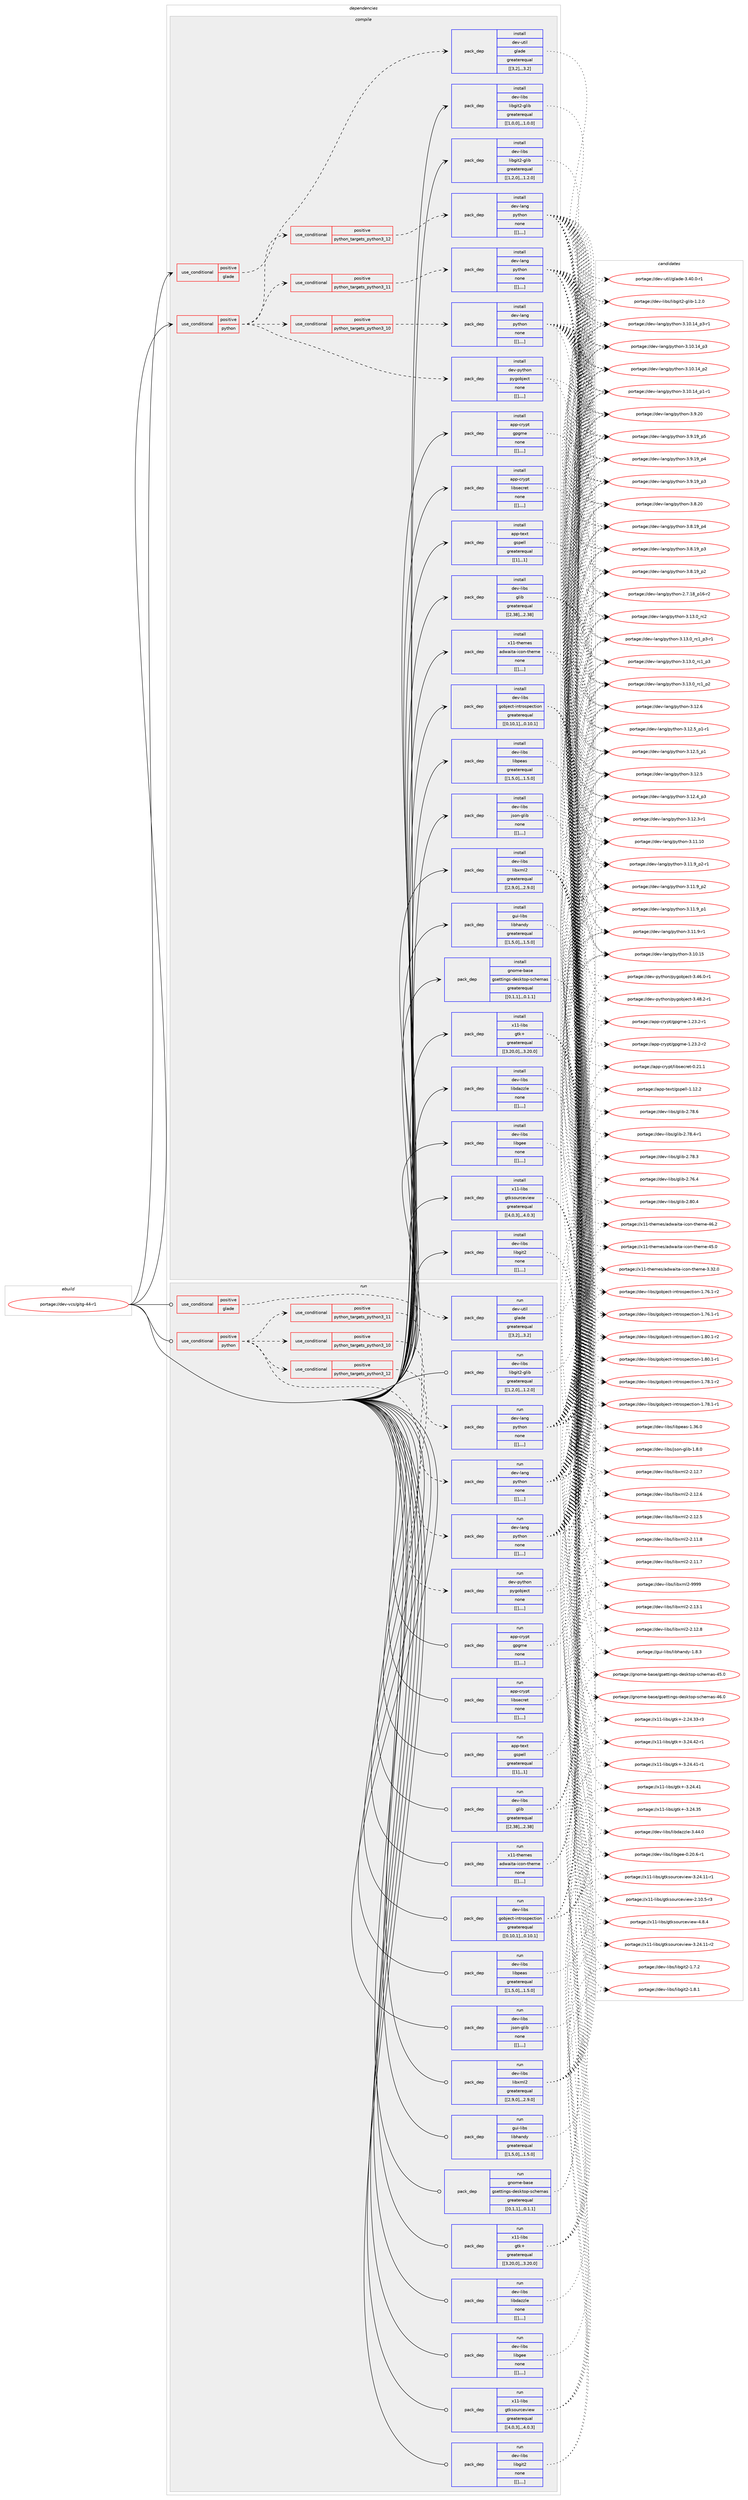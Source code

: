 digraph prolog {

# *************
# Graph options
# *************

newrank=true;
concentrate=true;
compound=true;
graph [rankdir=LR,fontname=Helvetica,fontsize=10,ranksep=1.5];#, ranksep=2.5, nodesep=0.2];
edge  [arrowhead=vee];
node  [fontname=Helvetica,fontsize=10];

# **********
# The ebuild
# **********

subgraph cluster_leftcol {
color=gray;
label=<<i>ebuild</i>>;
id [label="portage://dev-vcs/gitg-44-r1", color=red, width=4, href="../dev-vcs/gitg-44-r1.svg"];
}

# ****************
# The dependencies
# ****************

subgraph cluster_midcol {
color=gray;
label=<<i>dependencies</i>>;
subgraph cluster_compile {
fillcolor="#eeeeee";
style=filled;
label=<<i>compile</i>>;
subgraph cond64264 {
dependency226136 [label=<<TABLE BORDER="0" CELLBORDER="1" CELLSPACING="0" CELLPADDING="4"><TR><TD ROWSPAN="3" CELLPADDING="10">use_conditional</TD></TR><TR><TD>positive</TD></TR><TR><TD>glade</TD></TR></TABLE>>, shape=none, color=red];
subgraph pack160417 {
dependency226137 [label=<<TABLE BORDER="0" CELLBORDER="1" CELLSPACING="0" CELLPADDING="4" WIDTH="220"><TR><TD ROWSPAN="6" CELLPADDING="30">pack_dep</TD></TR><TR><TD WIDTH="110">install</TD></TR><TR><TD>dev-util</TD></TR><TR><TD>glade</TD></TR><TR><TD>greaterequal</TD></TR><TR><TD>[[3,2],,,3.2]</TD></TR></TABLE>>, shape=none, color=blue];
}
dependency226136:e -> dependency226137:w [weight=20,style="dashed",arrowhead="vee"];
}
id:e -> dependency226136:w [weight=20,style="solid",arrowhead="vee"];
subgraph cond64265 {
dependency226138 [label=<<TABLE BORDER="0" CELLBORDER="1" CELLSPACING="0" CELLPADDING="4"><TR><TD ROWSPAN="3" CELLPADDING="10">use_conditional</TD></TR><TR><TD>positive</TD></TR><TR><TD>python</TD></TR></TABLE>>, shape=none, color=red];
subgraph cond64266 {
dependency226139 [label=<<TABLE BORDER="0" CELLBORDER="1" CELLSPACING="0" CELLPADDING="4"><TR><TD ROWSPAN="3" CELLPADDING="10">use_conditional</TD></TR><TR><TD>positive</TD></TR><TR><TD>python_targets_python3_10</TD></TR></TABLE>>, shape=none, color=red];
subgraph pack160418 {
dependency226140 [label=<<TABLE BORDER="0" CELLBORDER="1" CELLSPACING="0" CELLPADDING="4" WIDTH="220"><TR><TD ROWSPAN="6" CELLPADDING="30">pack_dep</TD></TR><TR><TD WIDTH="110">install</TD></TR><TR><TD>dev-lang</TD></TR><TR><TD>python</TD></TR><TR><TD>none</TD></TR><TR><TD>[[],,,,]</TD></TR></TABLE>>, shape=none, color=blue];
}
dependency226139:e -> dependency226140:w [weight=20,style="dashed",arrowhead="vee"];
}
dependency226138:e -> dependency226139:w [weight=20,style="dashed",arrowhead="vee"];
subgraph cond64267 {
dependency226141 [label=<<TABLE BORDER="0" CELLBORDER="1" CELLSPACING="0" CELLPADDING="4"><TR><TD ROWSPAN="3" CELLPADDING="10">use_conditional</TD></TR><TR><TD>positive</TD></TR><TR><TD>python_targets_python3_11</TD></TR></TABLE>>, shape=none, color=red];
subgraph pack160419 {
dependency226142 [label=<<TABLE BORDER="0" CELLBORDER="1" CELLSPACING="0" CELLPADDING="4" WIDTH="220"><TR><TD ROWSPAN="6" CELLPADDING="30">pack_dep</TD></TR><TR><TD WIDTH="110">install</TD></TR><TR><TD>dev-lang</TD></TR><TR><TD>python</TD></TR><TR><TD>none</TD></TR><TR><TD>[[],,,,]</TD></TR></TABLE>>, shape=none, color=blue];
}
dependency226141:e -> dependency226142:w [weight=20,style="dashed",arrowhead="vee"];
}
dependency226138:e -> dependency226141:w [weight=20,style="dashed",arrowhead="vee"];
subgraph cond64268 {
dependency226143 [label=<<TABLE BORDER="0" CELLBORDER="1" CELLSPACING="0" CELLPADDING="4"><TR><TD ROWSPAN="3" CELLPADDING="10">use_conditional</TD></TR><TR><TD>positive</TD></TR><TR><TD>python_targets_python3_12</TD></TR></TABLE>>, shape=none, color=red];
subgraph pack160420 {
dependency226144 [label=<<TABLE BORDER="0" CELLBORDER="1" CELLSPACING="0" CELLPADDING="4" WIDTH="220"><TR><TD ROWSPAN="6" CELLPADDING="30">pack_dep</TD></TR><TR><TD WIDTH="110">install</TD></TR><TR><TD>dev-lang</TD></TR><TR><TD>python</TD></TR><TR><TD>none</TD></TR><TR><TD>[[],,,,]</TD></TR></TABLE>>, shape=none, color=blue];
}
dependency226143:e -> dependency226144:w [weight=20,style="dashed",arrowhead="vee"];
}
dependency226138:e -> dependency226143:w [weight=20,style="dashed",arrowhead="vee"];
subgraph pack160421 {
dependency226145 [label=<<TABLE BORDER="0" CELLBORDER="1" CELLSPACING="0" CELLPADDING="4" WIDTH="220"><TR><TD ROWSPAN="6" CELLPADDING="30">pack_dep</TD></TR><TR><TD WIDTH="110">install</TD></TR><TR><TD>dev-python</TD></TR><TR><TD>pygobject</TD></TR><TR><TD>none</TD></TR><TR><TD>[[],,,,]</TD></TR></TABLE>>, shape=none, color=blue];
}
dependency226138:e -> dependency226145:w [weight=20,style="dashed",arrowhead="vee"];
}
id:e -> dependency226138:w [weight=20,style="solid",arrowhead="vee"];
subgraph pack160422 {
dependency226146 [label=<<TABLE BORDER="0" CELLBORDER="1" CELLSPACING="0" CELLPADDING="4" WIDTH="220"><TR><TD ROWSPAN="6" CELLPADDING="30">pack_dep</TD></TR><TR><TD WIDTH="110">install</TD></TR><TR><TD>app-crypt</TD></TR><TR><TD>gpgme</TD></TR><TR><TD>none</TD></TR><TR><TD>[[],,,,]</TD></TR></TABLE>>, shape=none, color=blue];
}
id:e -> dependency226146:w [weight=20,style="solid",arrowhead="vee"];
subgraph pack160423 {
dependency226147 [label=<<TABLE BORDER="0" CELLBORDER="1" CELLSPACING="0" CELLPADDING="4" WIDTH="220"><TR><TD ROWSPAN="6" CELLPADDING="30">pack_dep</TD></TR><TR><TD WIDTH="110">install</TD></TR><TR><TD>app-crypt</TD></TR><TR><TD>libsecret</TD></TR><TR><TD>none</TD></TR><TR><TD>[[],,,,]</TD></TR></TABLE>>, shape=none, color=blue];
}
id:e -> dependency226147:w [weight=20,style="solid",arrowhead="vee"];
subgraph pack160424 {
dependency226148 [label=<<TABLE BORDER="0" CELLBORDER="1" CELLSPACING="0" CELLPADDING="4" WIDTH="220"><TR><TD ROWSPAN="6" CELLPADDING="30">pack_dep</TD></TR><TR><TD WIDTH="110">install</TD></TR><TR><TD>app-text</TD></TR><TR><TD>gspell</TD></TR><TR><TD>greaterequal</TD></TR><TR><TD>[[1],,,1]</TD></TR></TABLE>>, shape=none, color=blue];
}
id:e -> dependency226148:w [weight=20,style="solid",arrowhead="vee"];
subgraph pack160425 {
dependency226149 [label=<<TABLE BORDER="0" CELLBORDER="1" CELLSPACING="0" CELLPADDING="4" WIDTH="220"><TR><TD ROWSPAN="6" CELLPADDING="30">pack_dep</TD></TR><TR><TD WIDTH="110">install</TD></TR><TR><TD>dev-libs</TD></TR><TR><TD>glib</TD></TR><TR><TD>greaterequal</TD></TR><TR><TD>[[2,38],,,2.38]</TD></TR></TABLE>>, shape=none, color=blue];
}
id:e -> dependency226149:w [weight=20,style="solid",arrowhead="vee"];
subgraph pack160426 {
dependency226150 [label=<<TABLE BORDER="0" CELLBORDER="1" CELLSPACING="0" CELLPADDING="4" WIDTH="220"><TR><TD ROWSPAN="6" CELLPADDING="30">pack_dep</TD></TR><TR><TD WIDTH="110">install</TD></TR><TR><TD>dev-libs</TD></TR><TR><TD>gobject-introspection</TD></TR><TR><TD>greaterequal</TD></TR><TR><TD>[[0,10,1],,,0.10.1]</TD></TR></TABLE>>, shape=none, color=blue];
}
id:e -> dependency226150:w [weight=20,style="solid",arrowhead="vee"];
subgraph pack160427 {
dependency226151 [label=<<TABLE BORDER="0" CELLBORDER="1" CELLSPACING="0" CELLPADDING="4" WIDTH="220"><TR><TD ROWSPAN="6" CELLPADDING="30">pack_dep</TD></TR><TR><TD WIDTH="110">install</TD></TR><TR><TD>dev-libs</TD></TR><TR><TD>json-glib</TD></TR><TR><TD>none</TD></TR><TR><TD>[[],,,,]</TD></TR></TABLE>>, shape=none, color=blue];
}
id:e -> dependency226151:w [weight=20,style="solid",arrowhead="vee"];
subgraph pack160428 {
dependency226152 [label=<<TABLE BORDER="0" CELLBORDER="1" CELLSPACING="0" CELLPADDING="4" WIDTH="220"><TR><TD ROWSPAN="6" CELLPADDING="30">pack_dep</TD></TR><TR><TD WIDTH="110">install</TD></TR><TR><TD>dev-libs</TD></TR><TR><TD>libdazzle</TD></TR><TR><TD>none</TD></TR><TR><TD>[[],,,,]</TD></TR></TABLE>>, shape=none, color=blue];
}
id:e -> dependency226152:w [weight=20,style="solid",arrowhead="vee"];
subgraph pack160429 {
dependency226153 [label=<<TABLE BORDER="0" CELLBORDER="1" CELLSPACING="0" CELLPADDING="4" WIDTH="220"><TR><TD ROWSPAN="6" CELLPADDING="30">pack_dep</TD></TR><TR><TD WIDTH="110">install</TD></TR><TR><TD>dev-libs</TD></TR><TR><TD>libgee</TD></TR><TR><TD>none</TD></TR><TR><TD>[[],,,,]</TD></TR></TABLE>>, shape=none, color=blue];
}
id:e -> dependency226153:w [weight=20,style="solid",arrowhead="vee"];
subgraph pack160430 {
dependency226154 [label=<<TABLE BORDER="0" CELLBORDER="1" CELLSPACING="0" CELLPADDING="4" WIDTH="220"><TR><TD ROWSPAN="6" CELLPADDING="30">pack_dep</TD></TR><TR><TD WIDTH="110">install</TD></TR><TR><TD>dev-libs</TD></TR><TR><TD>libgit2</TD></TR><TR><TD>none</TD></TR><TR><TD>[[],,,,]</TD></TR></TABLE>>, shape=none, color=blue];
}
id:e -> dependency226154:w [weight=20,style="solid",arrowhead="vee"];
subgraph pack160431 {
dependency226155 [label=<<TABLE BORDER="0" CELLBORDER="1" CELLSPACING="0" CELLPADDING="4" WIDTH="220"><TR><TD ROWSPAN="6" CELLPADDING="30">pack_dep</TD></TR><TR><TD WIDTH="110">install</TD></TR><TR><TD>dev-libs</TD></TR><TR><TD>libgit2-glib</TD></TR><TR><TD>greaterequal</TD></TR><TR><TD>[[1,0,0],,,1.0.0]</TD></TR></TABLE>>, shape=none, color=blue];
}
id:e -> dependency226155:w [weight=20,style="solid",arrowhead="vee"];
subgraph pack160432 {
dependency226156 [label=<<TABLE BORDER="0" CELLBORDER="1" CELLSPACING="0" CELLPADDING="4" WIDTH="220"><TR><TD ROWSPAN="6" CELLPADDING="30">pack_dep</TD></TR><TR><TD WIDTH="110">install</TD></TR><TR><TD>dev-libs</TD></TR><TR><TD>libgit2-glib</TD></TR><TR><TD>greaterequal</TD></TR><TR><TD>[[1,2,0],,,1.2.0]</TD></TR></TABLE>>, shape=none, color=blue];
}
id:e -> dependency226156:w [weight=20,style="solid",arrowhead="vee"];
subgraph pack160433 {
dependency226157 [label=<<TABLE BORDER="0" CELLBORDER="1" CELLSPACING="0" CELLPADDING="4" WIDTH="220"><TR><TD ROWSPAN="6" CELLPADDING="30">pack_dep</TD></TR><TR><TD WIDTH="110">install</TD></TR><TR><TD>dev-libs</TD></TR><TR><TD>libpeas</TD></TR><TR><TD>greaterequal</TD></TR><TR><TD>[[1,5,0],,,1.5.0]</TD></TR></TABLE>>, shape=none, color=blue];
}
id:e -> dependency226157:w [weight=20,style="solid",arrowhead="vee"];
subgraph pack160434 {
dependency226158 [label=<<TABLE BORDER="0" CELLBORDER="1" CELLSPACING="0" CELLPADDING="4" WIDTH="220"><TR><TD ROWSPAN="6" CELLPADDING="30">pack_dep</TD></TR><TR><TD WIDTH="110">install</TD></TR><TR><TD>dev-libs</TD></TR><TR><TD>libxml2</TD></TR><TR><TD>greaterequal</TD></TR><TR><TD>[[2,9,0],,,2.9.0]</TD></TR></TABLE>>, shape=none, color=blue];
}
id:e -> dependency226158:w [weight=20,style="solid",arrowhead="vee"];
subgraph pack160435 {
dependency226159 [label=<<TABLE BORDER="0" CELLBORDER="1" CELLSPACING="0" CELLPADDING="4" WIDTH="220"><TR><TD ROWSPAN="6" CELLPADDING="30">pack_dep</TD></TR><TR><TD WIDTH="110">install</TD></TR><TR><TD>gnome-base</TD></TR><TR><TD>gsettings-desktop-schemas</TD></TR><TR><TD>greaterequal</TD></TR><TR><TD>[[0,1,1],,,0.1.1]</TD></TR></TABLE>>, shape=none, color=blue];
}
id:e -> dependency226159:w [weight=20,style="solid",arrowhead="vee"];
subgraph pack160436 {
dependency226160 [label=<<TABLE BORDER="0" CELLBORDER="1" CELLSPACING="0" CELLPADDING="4" WIDTH="220"><TR><TD ROWSPAN="6" CELLPADDING="30">pack_dep</TD></TR><TR><TD WIDTH="110">install</TD></TR><TR><TD>gui-libs</TD></TR><TR><TD>libhandy</TD></TR><TR><TD>greaterequal</TD></TR><TR><TD>[[1,5,0],,,1.5.0]</TD></TR></TABLE>>, shape=none, color=blue];
}
id:e -> dependency226160:w [weight=20,style="solid",arrowhead="vee"];
subgraph pack160437 {
dependency226161 [label=<<TABLE BORDER="0" CELLBORDER="1" CELLSPACING="0" CELLPADDING="4" WIDTH="220"><TR><TD ROWSPAN="6" CELLPADDING="30">pack_dep</TD></TR><TR><TD WIDTH="110">install</TD></TR><TR><TD>x11-libs</TD></TR><TR><TD>gtk+</TD></TR><TR><TD>greaterequal</TD></TR><TR><TD>[[3,20,0],,,3.20.0]</TD></TR></TABLE>>, shape=none, color=blue];
}
id:e -> dependency226161:w [weight=20,style="solid",arrowhead="vee"];
subgraph pack160438 {
dependency226162 [label=<<TABLE BORDER="0" CELLBORDER="1" CELLSPACING="0" CELLPADDING="4" WIDTH="220"><TR><TD ROWSPAN="6" CELLPADDING="30">pack_dep</TD></TR><TR><TD WIDTH="110">install</TD></TR><TR><TD>x11-libs</TD></TR><TR><TD>gtksourceview</TD></TR><TR><TD>greaterequal</TD></TR><TR><TD>[[4,0,3],,,4.0.3]</TD></TR></TABLE>>, shape=none, color=blue];
}
id:e -> dependency226162:w [weight=20,style="solid",arrowhead="vee"];
subgraph pack160439 {
dependency226163 [label=<<TABLE BORDER="0" CELLBORDER="1" CELLSPACING="0" CELLPADDING="4" WIDTH="220"><TR><TD ROWSPAN="6" CELLPADDING="30">pack_dep</TD></TR><TR><TD WIDTH="110">install</TD></TR><TR><TD>x11-themes</TD></TR><TR><TD>adwaita-icon-theme</TD></TR><TR><TD>none</TD></TR><TR><TD>[[],,,,]</TD></TR></TABLE>>, shape=none, color=blue];
}
id:e -> dependency226163:w [weight=20,style="solid",arrowhead="vee"];
}
subgraph cluster_compileandrun {
fillcolor="#eeeeee";
style=filled;
label=<<i>compile and run</i>>;
}
subgraph cluster_run {
fillcolor="#eeeeee";
style=filled;
label=<<i>run</i>>;
subgraph cond64269 {
dependency226164 [label=<<TABLE BORDER="0" CELLBORDER="1" CELLSPACING="0" CELLPADDING="4"><TR><TD ROWSPAN="3" CELLPADDING="10">use_conditional</TD></TR><TR><TD>positive</TD></TR><TR><TD>glade</TD></TR></TABLE>>, shape=none, color=red];
subgraph pack160440 {
dependency226165 [label=<<TABLE BORDER="0" CELLBORDER="1" CELLSPACING="0" CELLPADDING="4" WIDTH="220"><TR><TD ROWSPAN="6" CELLPADDING="30">pack_dep</TD></TR><TR><TD WIDTH="110">run</TD></TR><TR><TD>dev-util</TD></TR><TR><TD>glade</TD></TR><TR><TD>greaterequal</TD></TR><TR><TD>[[3,2],,,3.2]</TD></TR></TABLE>>, shape=none, color=blue];
}
dependency226164:e -> dependency226165:w [weight=20,style="dashed",arrowhead="vee"];
}
id:e -> dependency226164:w [weight=20,style="solid",arrowhead="odot"];
subgraph cond64270 {
dependency226166 [label=<<TABLE BORDER="0" CELLBORDER="1" CELLSPACING="0" CELLPADDING="4"><TR><TD ROWSPAN="3" CELLPADDING="10">use_conditional</TD></TR><TR><TD>positive</TD></TR><TR><TD>python</TD></TR></TABLE>>, shape=none, color=red];
subgraph cond64271 {
dependency226167 [label=<<TABLE BORDER="0" CELLBORDER="1" CELLSPACING="0" CELLPADDING="4"><TR><TD ROWSPAN="3" CELLPADDING="10">use_conditional</TD></TR><TR><TD>positive</TD></TR><TR><TD>python_targets_python3_10</TD></TR></TABLE>>, shape=none, color=red];
subgraph pack160441 {
dependency226168 [label=<<TABLE BORDER="0" CELLBORDER="1" CELLSPACING="0" CELLPADDING="4" WIDTH="220"><TR><TD ROWSPAN="6" CELLPADDING="30">pack_dep</TD></TR><TR><TD WIDTH="110">run</TD></TR><TR><TD>dev-lang</TD></TR><TR><TD>python</TD></TR><TR><TD>none</TD></TR><TR><TD>[[],,,,]</TD></TR></TABLE>>, shape=none, color=blue];
}
dependency226167:e -> dependency226168:w [weight=20,style="dashed",arrowhead="vee"];
}
dependency226166:e -> dependency226167:w [weight=20,style="dashed",arrowhead="vee"];
subgraph cond64272 {
dependency226169 [label=<<TABLE BORDER="0" CELLBORDER="1" CELLSPACING="0" CELLPADDING="4"><TR><TD ROWSPAN="3" CELLPADDING="10">use_conditional</TD></TR><TR><TD>positive</TD></TR><TR><TD>python_targets_python3_11</TD></TR></TABLE>>, shape=none, color=red];
subgraph pack160442 {
dependency226170 [label=<<TABLE BORDER="0" CELLBORDER="1" CELLSPACING="0" CELLPADDING="4" WIDTH="220"><TR><TD ROWSPAN="6" CELLPADDING="30">pack_dep</TD></TR><TR><TD WIDTH="110">run</TD></TR><TR><TD>dev-lang</TD></TR><TR><TD>python</TD></TR><TR><TD>none</TD></TR><TR><TD>[[],,,,]</TD></TR></TABLE>>, shape=none, color=blue];
}
dependency226169:e -> dependency226170:w [weight=20,style="dashed",arrowhead="vee"];
}
dependency226166:e -> dependency226169:w [weight=20,style="dashed",arrowhead="vee"];
subgraph cond64273 {
dependency226171 [label=<<TABLE BORDER="0" CELLBORDER="1" CELLSPACING="0" CELLPADDING="4"><TR><TD ROWSPAN="3" CELLPADDING="10">use_conditional</TD></TR><TR><TD>positive</TD></TR><TR><TD>python_targets_python3_12</TD></TR></TABLE>>, shape=none, color=red];
subgraph pack160443 {
dependency226172 [label=<<TABLE BORDER="0" CELLBORDER="1" CELLSPACING="0" CELLPADDING="4" WIDTH="220"><TR><TD ROWSPAN="6" CELLPADDING="30">pack_dep</TD></TR><TR><TD WIDTH="110">run</TD></TR><TR><TD>dev-lang</TD></TR><TR><TD>python</TD></TR><TR><TD>none</TD></TR><TR><TD>[[],,,,]</TD></TR></TABLE>>, shape=none, color=blue];
}
dependency226171:e -> dependency226172:w [weight=20,style="dashed",arrowhead="vee"];
}
dependency226166:e -> dependency226171:w [weight=20,style="dashed",arrowhead="vee"];
subgraph pack160444 {
dependency226173 [label=<<TABLE BORDER="0" CELLBORDER="1" CELLSPACING="0" CELLPADDING="4" WIDTH="220"><TR><TD ROWSPAN="6" CELLPADDING="30">pack_dep</TD></TR><TR><TD WIDTH="110">run</TD></TR><TR><TD>dev-python</TD></TR><TR><TD>pygobject</TD></TR><TR><TD>none</TD></TR><TR><TD>[[],,,,]</TD></TR></TABLE>>, shape=none, color=blue];
}
dependency226166:e -> dependency226173:w [weight=20,style="dashed",arrowhead="vee"];
}
id:e -> dependency226166:w [weight=20,style="solid",arrowhead="odot"];
subgraph pack160445 {
dependency226174 [label=<<TABLE BORDER="0" CELLBORDER="1" CELLSPACING="0" CELLPADDING="4" WIDTH="220"><TR><TD ROWSPAN="6" CELLPADDING="30">pack_dep</TD></TR><TR><TD WIDTH="110">run</TD></TR><TR><TD>app-crypt</TD></TR><TR><TD>gpgme</TD></TR><TR><TD>none</TD></TR><TR><TD>[[],,,,]</TD></TR></TABLE>>, shape=none, color=blue];
}
id:e -> dependency226174:w [weight=20,style="solid",arrowhead="odot"];
subgraph pack160446 {
dependency226175 [label=<<TABLE BORDER="0" CELLBORDER="1" CELLSPACING="0" CELLPADDING="4" WIDTH="220"><TR><TD ROWSPAN="6" CELLPADDING="30">pack_dep</TD></TR><TR><TD WIDTH="110">run</TD></TR><TR><TD>app-crypt</TD></TR><TR><TD>libsecret</TD></TR><TR><TD>none</TD></TR><TR><TD>[[],,,,]</TD></TR></TABLE>>, shape=none, color=blue];
}
id:e -> dependency226175:w [weight=20,style="solid",arrowhead="odot"];
subgraph pack160447 {
dependency226176 [label=<<TABLE BORDER="0" CELLBORDER="1" CELLSPACING="0" CELLPADDING="4" WIDTH="220"><TR><TD ROWSPAN="6" CELLPADDING="30">pack_dep</TD></TR><TR><TD WIDTH="110">run</TD></TR><TR><TD>app-text</TD></TR><TR><TD>gspell</TD></TR><TR><TD>greaterequal</TD></TR><TR><TD>[[1],,,1]</TD></TR></TABLE>>, shape=none, color=blue];
}
id:e -> dependency226176:w [weight=20,style="solid",arrowhead="odot"];
subgraph pack160448 {
dependency226177 [label=<<TABLE BORDER="0" CELLBORDER="1" CELLSPACING="0" CELLPADDING="4" WIDTH="220"><TR><TD ROWSPAN="6" CELLPADDING="30">pack_dep</TD></TR><TR><TD WIDTH="110">run</TD></TR><TR><TD>dev-libs</TD></TR><TR><TD>glib</TD></TR><TR><TD>greaterequal</TD></TR><TR><TD>[[2,38],,,2.38]</TD></TR></TABLE>>, shape=none, color=blue];
}
id:e -> dependency226177:w [weight=20,style="solid",arrowhead="odot"];
subgraph pack160449 {
dependency226178 [label=<<TABLE BORDER="0" CELLBORDER="1" CELLSPACING="0" CELLPADDING="4" WIDTH="220"><TR><TD ROWSPAN="6" CELLPADDING="30">pack_dep</TD></TR><TR><TD WIDTH="110">run</TD></TR><TR><TD>dev-libs</TD></TR><TR><TD>gobject-introspection</TD></TR><TR><TD>greaterequal</TD></TR><TR><TD>[[0,10,1],,,0.10.1]</TD></TR></TABLE>>, shape=none, color=blue];
}
id:e -> dependency226178:w [weight=20,style="solid",arrowhead="odot"];
subgraph pack160450 {
dependency226179 [label=<<TABLE BORDER="0" CELLBORDER="1" CELLSPACING="0" CELLPADDING="4" WIDTH="220"><TR><TD ROWSPAN="6" CELLPADDING="30">pack_dep</TD></TR><TR><TD WIDTH="110">run</TD></TR><TR><TD>dev-libs</TD></TR><TR><TD>json-glib</TD></TR><TR><TD>none</TD></TR><TR><TD>[[],,,,]</TD></TR></TABLE>>, shape=none, color=blue];
}
id:e -> dependency226179:w [weight=20,style="solid",arrowhead="odot"];
subgraph pack160451 {
dependency226180 [label=<<TABLE BORDER="0" CELLBORDER="1" CELLSPACING="0" CELLPADDING="4" WIDTH="220"><TR><TD ROWSPAN="6" CELLPADDING="30">pack_dep</TD></TR><TR><TD WIDTH="110">run</TD></TR><TR><TD>dev-libs</TD></TR><TR><TD>libdazzle</TD></TR><TR><TD>none</TD></TR><TR><TD>[[],,,,]</TD></TR></TABLE>>, shape=none, color=blue];
}
id:e -> dependency226180:w [weight=20,style="solid",arrowhead="odot"];
subgraph pack160452 {
dependency226181 [label=<<TABLE BORDER="0" CELLBORDER="1" CELLSPACING="0" CELLPADDING="4" WIDTH="220"><TR><TD ROWSPAN="6" CELLPADDING="30">pack_dep</TD></TR><TR><TD WIDTH="110">run</TD></TR><TR><TD>dev-libs</TD></TR><TR><TD>libgee</TD></TR><TR><TD>none</TD></TR><TR><TD>[[],,,,]</TD></TR></TABLE>>, shape=none, color=blue];
}
id:e -> dependency226181:w [weight=20,style="solid",arrowhead="odot"];
subgraph pack160453 {
dependency226182 [label=<<TABLE BORDER="0" CELLBORDER="1" CELLSPACING="0" CELLPADDING="4" WIDTH="220"><TR><TD ROWSPAN="6" CELLPADDING="30">pack_dep</TD></TR><TR><TD WIDTH="110">run</TD></TR><TR><TD>dev-libs</TD></TR><TR><TD>libgit2</TD></TR><TR><TD>none</TD></TR><TR><TD>[[],,,,]</TD></TR></TABLE>>, shape=none, color=blue];
}
id:e -> dependency226182:w [weight=20,style="solid",arrowhead="odot"];
subgraph pack160454 {
dependency226183 [label=<<TABLE BORDER="0" CELLBORDER="1" CELLSPACING="0" CELLPADDING="4" WIDTH="220"><TR><TD ROWSPAN="6" CELLPADDING="30">pack_dep</TD></TR><TR><TD WIDTH="110">run</TD></TR><TR><TD>dev-libs</TD></TR><TR><TD>libgit2-glib</TD></TR><TR><TD>greaterequal</TD></TR><TR><TD>[[1,2,0],,,1.2.0]</TD></TR></TABLE>>, shape=none, color=blue];
}
id:e -> dependency226183:w [weight=20,style="solid",arrowhead="odot"];
subgraph pack160455 {
dependency226184 [label=<<TABLE BORDER="0" CELLBORDER="1" CELLSPACING="0" CELLPADDING="4" WIDTH="220"><TR><TD ROWSPAN="6" CELLPADDING="30">pack_dep</TD></TR><TR><TD WIDTH="110">run</TD></TR><TR><TD>dev-libs</TD></TR><TR><TD>libpeas</TD></TR><TR><TD>greaterequal</TD></TR><TR><TD>[[1,5,0],,,1.5.0]</TD></TR></TABLE>>, shape=none, color=blue];
}
id:e -> dependency226184:w [weight=20,style="solid",arrowhead="odot"];
subgraph pack160456 {
dependency226185 [label=<<TABLE BORDER="0" CELLBORDER="1" CELLSPACING="0" CELLPADDING="4" WIDTH="220"><TR><TD ROWSPAN="6" CELLPADDING="30">pack_dep</TD></TR><TR><TD WIDTH="110">run</TD></TR><TR><TD>dev-libs</TD></TR><TR><TD>libxml2</TD></TR><TR><TD>greaterequal</TD></TR><TR><TD>[[2,9,0],,,2.9.0]</TD></TR></TABLE>>, shape=none, color=blue];
}
id:e -> dependency226185:w [weight=20,style="solid",arrowhead="odot"];
subgraph pack160457 {
dependency226186 [label=<<TABLE BORDER="0" CELLBORDER="1" CELLSPACING="0" CELLPADDING="4" WIDTH="220"><TR><TD ROWSPAN="6" CELLPADDING="30">pack_dep</TD></TR><TR><TD WIDTH="110">run</TD></TR><TR><TD>gnome-base</TD></TR><TR><TD>gsettings-desktop-schemas</TD></TR><TR><TD>greaterequal</TD></TR><TR><TD>[[0,1,1],,,0.1.1]</TD></TR></TABLE>>, shape=none, color=blue];
}
id:e -> dependency226186:w [weight=20,style="solid",arrowhead="odot"];
subgraph pack160458 {
dependency226187 [label=<<TABLE BORDER="0" CELLBORDER="1" CELLSPACING="0" CELLPADDING="4" WIDTH="220"><TR><TD ROWSPAN="6" CELLPADDING="30">pack_dep</TD></TR><TR><TD WIDTH="110">run</TD></TR><TR><TD>gui-libs</TD></TR><TR><TD>libhandy</TD></TR><TR><TD>greaterequal</TD></TR><TR><TD>[[1,5,0],,,1.5.0]</TD></TR></TABLE>>, shape=none, color=blue];
}
id:e -> dependency226187:w [weight=20,style="solid",arrowhead="odot"];
subgraph pack160459 {
dependency226188 [label=<<TABLE BORDER="0" CELLBORDER="1" CELLSPACING="0" CELLPADDING="4" WIDTH="220"><TR><TD ROWSPAN="6" CELLPADDING="30">pack_dep</TD></TR><TR><TD WIDTH="110">run</TD></TR><TR><TD>x11-libs</TD></TR><TR><TD>gtk+</TD></TR><TR><TD>greaterequal</TD></TR><TR><TD>[[3,20,0],,,3.20.0]</TD></TR></TABLE>>, shape=none, color=blue];
}
id:e -> dependency226188:w [weight=20,style="solid",arrowhead="odot"];
subgraph pack160460 {
dependency226189 [label=<<TABLE BORDER="0" CELLBORDER="1" CELLSPACING="0" CELLPADDING="4" WIDTH="220"><TR><TD ROWSPAN="6" CELLPADDING="30">pack_dep</TD></TR><TR><TD WIDTH="110">run</TD></TR><TR><TD>x11-libs</TD></TR><TR><TD>gtksourceview</TD></TR><TR><TD>greaterequal</TD></TR><TR><TD>[[4,0,3],,,4.0.3]</TD></TR></TABLE>>, shape=none, color=blue];
}
id:e -> dependency226189:w [weight=20,style="solid",arrowhead="odot"];
subgraph pack160461 {
dependency226190 [label=<<TABLE BORDER="0" CELLBORDER="1" CELLSPACING="0" CELLPADDING="4" WIDTH="220"><TR><TD ROWSPAN="6" CELLPADDING="30">pack_dep</TD></TR><TR><TD WIDTH="110">run</TD></TR><TR><TD>x11-themes</TD></TR><TR><TD>adwaita-icon-theme</TD></TR><TR><TD>none</TD></TR><TR><TD>[[],,,,]</TD></TR></TABLE>>, shape=none, color=blue];
}
id:e -> dependency226190:w [weight=20,style="solid",arrowhead="odot"];
}
}

# **************
# The candidates
# **************

subgraph cluster_choices {
rank=same;
color=gray;
label=<<i>candidates</i>>;

subgraph choice160417 {
color=black;
nodesep=1;
choice100101118451171161051084710310897100101455146524846484511449 [label="portage://dev-util/glade-3.40.0-r1", color=red, width=4,href="../dev-util/glade-3.40.0-r1.svg"];
dependency226137:e -> choice100101118451171161051084710310897100101455146524846484511449:w [style=dotted,weight="100"];
}
subgraph choice160418 {
color=black;
nodesep=1;
choice10010111845108971101034711212111610411111045514649514648951149950 [label="portage://dev-lang/python-3.13.0_rc2", color=red, width=4,href="../dev-lang/python-3.13.0_rc2.svg"];
choice1001011184510897110103471121211161041111104551464951464895114994995112514511449 [label="portage://dev-lang/python-3.13.0_rc1_p3-r1", color=red, width=4,href="../dev-lang/python-3.13.0_rc1_p3-r1.svg"];
choice100101118451089711010347112121116104111110455146495146489511499499511251 [label="portage://dev-lang/python-3.13.0_rc1_p3", color=red, width=4,href="../dev-lang/python-3.13.0_rc1_p3.svg"];
choice100101118451089711010347112121116104111110455146495146489511499499511250 [label="portage://dev-lang/python-3.13.0_rc1_p2", color=red, width=4,href="../dev-lang/python-3.13.0_rc1_p2.svg"];
choice10010111845108971101034711212111610411111045514649504654 [label="portage://dev-lang/python-3.12.6", color=red, width=4,href="../dev-lang/python-3.12.6.svg"];
choice1001011184510897110103471121211161041111104551464950465395112494511449 [label="portage://dev-lang/python-3.12.5_p1-r1", color=red, width=4,href="../dev-lang/python-3.12.5_p1-r1.svg"];
choice100101118451089711010347112121116104111110455146495046539511249 [label="portage://dev-lang/python-3.12.5_p1", color=red, width=4,href="../dev-lang/python-3.12.5_p1.svg"];
choice10010111845108971101034711212111610411111045514649504653 [label="portage://dev-lang/python-3.12.5", color=red, width=4,href="../dev-lang/python-3.12.5.svg"];
choice100101118451089711010347112121116104111110455146495046529511251 [label="portage://dev-lang/python-3.12.4_p3", color=red, width=4,href="../dev-lang/python-3.12.4_p3.svg"];
choice100101118451089711010347112121116104111110455146495046514511449 [label="portage://dev-lang/python-3.12.3-r1", color=red, width=4,href="../dev-lang/python-3.12.3-r1.svg"];
choice1001011184510897110103471121211161041111104551464949464948 [label="portage://dev-lang/python-3.11.10", color=red, width=4,href="../dev-lang/python-3.11.10.svg"];
choice1001011184510897110103471121211161041111104551464949465795112504511449 [label="portage://dev-lang/python-3.11.9_p2-r1", color=red, width=4,href="../dev-lang/python-3.11.9_p2-r1.svg"];
choice100101118451089711010347112121116104111110455146494946579511250 [label="portage://dev-lang/python-3.11.9_p2", color=red, width=4,href="../dev-lang/python-3.11.9_p2.svg"];
choice100101118451089711010347112121116104111110455146494946579511249 [label="portage://dev-lang/python-3.11.9_p1", color=red, width=4,href="../dev-lang/python-3.11.9_p1.svg"];
choice100101118451089711010347112121116104111110455146494946574511449 [label="portage://dev-lang/python-3.11.9-r1", color=red, width=4,href="../dev-lang/python-3.11.9-r1.svg"];
choice1001011184510897110103471121211161041111104551464948464953 [label="portage://dev-lang/python-3.10.15", color=red, width=4,href="../dev-lang/python-3.10.15.svg"];
choice100101118451089711010347112121116104111110455146494846495295112514511449 [label="portage://dev-lang/python-3.10.14_p3-r1", color=red, width=4,href="../dev-lang/python-3.10.14_p3-r1.svg"];
choice10010111845108971101034711212111610411111045514649484649529511251 [label="portage://dev-lang/python-3.10.14_p3", color=red, width=4,href="../dev-lang/python-3.10.14_p3.svg"];
choice10010111845108971101034711212111610411111045514649484649529511250 [label="portage://dev-lang/python-3.10.14_p2", color=red, width=4,href="../dev-lang/python-3.10.14_p2.svg"];
choice100101118451089711010347112121116104111110455146494846495295112494511449 [label="portage://dev-lang/python-3.10.14_p1-r1", color=red, width=4,href="../dev-lang/python-3.10.14_p1-r1.svg"];
choice10010111845108971101034711212111610411111045514657465048 [label="portage://dev-lang/python-3.9.20", color=red, width=4,href="../dev-lang/python-3.9.20.svg"];
choice100101118451089711010347112121116104111110455146574649579511253 [label="portage://dev-lang/python-3.9.19_p5", color=red, width=4,href="../dev-lang/python-3.9.19_p5.svg"];
choice100101118451089711010347112121116104111110455146574649579511252 [label="portage://dev-lang/python-3.9.19_p4", color=red, width=4,href="../dev-lang/python-3.9.19_p4.svg"];
choice100101118451089711010347112121116104111110455146574649579511251 [label="portage://dev-lang/python-3.9.19_p3", color=red, width=4,href="../dev-lang/python-3.9.19_p3.svg"];
choice10010111845108971101034711212111610411111045514656465048 [label="portage://dev-lang/python-3.8.20", color=red, width=4,href="../dev-lang/python-3.8.20.svg"];
choice100101118451089711010347112121116104111110455146564649579511252 [label="portage://dev-lang/python-3.8.19_p4", color=red, width=4,href="../dev-lang/python-3.8.19_p4.svg"];
choice100101118451089711010347112121116104111110455146564649579511251 [label="portage://dev-lang/python-3.8.19_p3", color=red, width=4,href="../dev-lang/python-3.8.19_p3.svg"];
choice100101118451089711010347112121116104111110455146564649579511250 [label="portage://dev-lang/python-3.8.19_p2", color=red, width=4,href="../dev-lang/python-3.8.19_p2.svg"];
choice100101118451089711010347112121116104111110455046554649569511249544511450 [label="portage://dev-lang/python-2.7.18_p16-r2", color=red, width=4,href="../dev-lang/python-2.7.18_p16-r2.svg"];
dependency226140:e -> choice10010111845108971101034711212111610411111045514649514648951149950:w [style=dotted,weight="100"];
dependency226140:e -> choice1001011184510897110103471121211161041111104551464951464895114994995112514511449:w [style=dotted,weight="100"];
dependency226140:e -> choice100101118451089711010347112121116104111110455146495146489511499499511251:w [style=dotted,weight="100"];
dependency226140:e -> choice100101118451089711010347112121116104111110455146495146489511499499511250:w [style=dotted,weight="100"];
dependency226140:e -> choice10010111845108971101034711212111610411111045514649504654:w [style=dotted,weight="100"];
dependency226140:e -> choice1001011184510897110103471121211161041111104551464950465395112494511449:w [style=dotted,weight="100"];
dependency226140:e -> choice100101118451089711010347112121116104111110455146495046539511249:w [style=dotted,weight="100"];
dependency226140:e -> choice10010111845108971101034711212111610411111045514649504653:w [style=dotted,weight="100"];
dependency226140:e -> choice100101118451089711010347112121116104111110455146495046529511251:w [style=dotted,weight="100"];
dependency226140:e -> choice100101118451089711010347112121116104111110455146495046514511449:w [style=dotted,weight="100"];
dependency226140:e -> choice1001011184510897110103471121211161041111104551464949464948:w [style=dotted,weight="100"];
dependency226140:e -> choice1001011184510897110103471121211161041111104551464949465795112504511449:w [style=dotted,weight="100"];
dependency226140:e -> choice100101118451089711010347112121116104111110455146494946579511250:w [style=dotted,weight="100"];
dependency226140:e -> choice100101118451089711010347112121116104111110455146494946579511249:w [style=dotted,weight="100"];
dependency226140:e -> choice100101118451089711010347112121116104111110455146494946574511449:w [style=dotted,weight="100"];
dependency226140:e -> choice1001011184510897110103471121211161041111104551464948464953:w [style=dotted,weight="100"];
dependency226140:e -> choice100101118451089711010347112121116104111110455146494846495295112514511449:w [style=dotted,weight="100"];
dependency226140:e -> choice10010111845108971101034711212111610411111045514649484649529511251:w [style=dotted,weight="100"];
dependency226140:e -> choice10010111845108971101034711212111610411111045514649484649529511250:w [style=dotted,weight="100"];
dependency226140:e -> choice100101118451089711010347112121116104111110455146494846495295112494511449:w [style=dotted,weight="100"];
dependency226140:e -> choice10010111845108971101034711212111610411111045514657465048:w [style=dotted,weight="100"];
dependency226140:e -> choice100101118451089711010347112121116104111110455146574649579511253:w [style=dotted,weight="100"];
dependency226140:e -> choice100101118451089711010347112121116104111110455146574649579511252:w [style=dotted,weight="100"];
dependency226140:e -> choice100101118451089711010347112121116104111110455146574649579511251:w [style=dotted,weight="100"];
dependency226140:e -> choice10010111845108971101034711212111610411111045514656465048:w [style=dotted,weight="100"];
dependency226140:e -> choice100101118451089711010347112121116104111110455146564649579511252:w [style=dotted,weight="100"];
dependency226140:e -> choice100101118451089711010347112121116104111110455146564649579511251:w [style=dotted,weight="100"];
dependency226140:e -> choice100101118451089711010347112121116104111110455146564649579511250:w [style=dotted,weight="100"];
dependency226140:e -> choice100101118451089711010347112121116104111110455046554649569511249544511450:w [style=dotted,weight="100"];
}
subgraph choice160419 {
color=black;
nodesep=1;
choice10010111845108971101034711212111610411111045514649514648951149950 [label="portage://dev-lang/python-3.13.0_rc2", color=red, width=4,href="../dev-lang/python-3.13.0_rc2.svg"];
choice1001011184510897110103471121211161041111104551464951464895114994995112514511449 [label="portage://dev-lang/python-3.13.0_rc1_p3-r1", color=red, width=4,href="../dev-lang/python-3.13.0_rc1_p3-r1.svg"];
choice100101118451089711010347112121116104111110455146495146489511499499511251 [label="portage://dev-lang/python-3.13.0_rc1_p3", color=red, width=4,href="../dev-lang/python-3.13.0_rc1_p3.svg"];
choice100101118451089711010347112121116104111110455146495146489511499499511250 [label="portage://dev-lang/python-3.13.0_rc1_p2", color=red, width=4,href="../dev-lang/python-3.13.0_rc1_p2.svg"];
choice10010111845108971101034711212111610411111045514649504654 [label="portage://dev-lang/python-3.12.6", color=red, width=4,href="../dev-lang/python-3.12.6.svg"];
choice1001011184510897110103471121211161041111104551464950465395112494511449 [label="portage://dev-lang/python-3.12.5_p1-r1", color=red, width=4,href="../dev-lang/python-3.12.5_p1-r1.svg"];
choice100101118451089711010347112121116104111110455146495046539511249 [label="portage://dev-lang/python-3.12.5_p1", color=red, width=4,href="../dev-lang/python-3.12.5_p1.svg"];
choice10010111845108971101034711212111610411111045514649504653 [label="portage://dev-lang/python-3.12.5", color=red, width=4,href="../dev-lang/python-3.12.5.svg"];
choice100101118451089711010347112121116104111110455146495046529511251 [label="portage://dev-lang/python-3.12.4_p3", color=red, width=4,href="../dev-lang/python-3.12.4_p3.svg"];
choice100101118451089711010347112121116104111110455146495046514511449 [label="portage://dev-lang/python-3.12.3-r1", color=red, width=4,href="../dev-lang/python-3.12.3-r1.svg"];
choice1001011184510897110103471121211161041111104551464949464948 [label="portage://dev-lang/python-3.11.10", color=red, width=4,href="../dev-lang/python-3.11.10.svg"];
choice1001011184510897110103471121211161041111104551464949465795112504511449 [label="portage://dev-lang/python-3.11.9_p2-r1", color=red, width=4,href="../dev-lang/python-3.11.9_p2-r1.svg"];
choice100101118451089711010347112121116104111110455146494946579511250 [label="portage://dev-lang/python-3.11.9_p2", color=red, width=4,href="../dev-lang/python-3.11.9_p2.svg"];
choice100101118451089711010347112121116104111110455146494946579511249 [label="portage://dev-lang/python-3.11.9_p1", color=red, width=4,href="../dev-lang/python-3.11.9_p1.svg"];
choice100101118451089711010347112121116104111110455146494946574511449 [label="portage://dev-lang/python-3.11.9-r1", color=red, width=4,href="../dev-lang/python-3.11.9-r1.svg"];
choice1001011184510897110103471121211161041111104551464948464953 [label="portage://dev-lang/python-3.10.15", color=red, width=4,href="../dev-lang/python-3.10.15.svg"];
choice100101118451089711010347112121116104111110455146494846495295112514511449 [label="portage://dev-lang/python-3.10.14_p3-r1", color=red, width=4,href="../dev-lang/python-3.10.14_p3-r1.svg"];
choice10010111845108971101034711212111610411111045514649484649529511251 [label="portage://dev-lang/python-3.10.14_p3", color=red, width=4,href="../dev-lang/python-3.10.14_p3.svg"];
choice10010111845108971101034711212111610411111045514649484649529511250 [label="portage://dev-lang/python-3.10.14_p2", color=red, width=4,href="../dev-lang/python-3.10.14_p2.svg"];
choice100101118451089711010347112121116104111110455146494846495295112494511449 [label="portage://dev-lang/python-3.10.14_p1-r1", color=red, width=4,href="../dev-lang/python-3.10.14_p1-r1.svg"];
choice10010111845108971101034711212111610411111045514657465048 [label="portage://dev-lang/python-3.9.20", color=red, width=4,href="../dev-lang/python-3.9.20.svg"];
choice100101118451089711010347112121116104111110455146574649579511253 [label="portage://dev-lang/python-3.9.19_p5", color=red, width=4,href="../dev-lang/python-3.9.19_p5.svg"];
choice100101118451089711010347112121116104111110455146574649579511252 [label="portage://dev-lang/python-3.9.19_p4", color=red, width=4,href="../dev-lang/python-3.9.19_p4.svg"];
choice100101118451089711010347112121116104111110455146574649579511251 [label="portage://dev-lang/python-3.9.19_p3", color=red, width=4,href="../dev-lang/python-3.9.19_p3.svg"];
choice10010111845108971101034711212111610411111045514656465048 [label="portage://dev-lang/python-3.8.20", color=red, width=4,href="../dev-lang/python-3.8.20.svg"];
choice100101118451089711010347112121116104111110455146564649579511252 [label="portage://dev-lang/python-3.8.19_p4", color=red, width=4,href="../dev-lang/python-3.8.19_p4.svg"];
choice100101118451089711010347112121116104111110455146564649579511251 [label="portage://dev-lang/python-3.8.19_p3", color=red, width=4,href="../dev-lang/python-3.8.19_p3.svg"];
choice100101118451089711010347112121116104111110455146564649579511250 [label="portage://dev-lang/python-3.8.19_p2", color=red, width=4,href="../dev-lang/python-3.8.19_p2.svg"];
choice100101118451089711010347112121116104111110455046554649569511249544511450 [label="portage://dev-lang/python-2.7.18_p16-r2", color=red, width=4,href="../dev-lang/python-2.7.18_p16-r2.svg"];
dependency226142:e -> choice10010111845108971101034711212111610411111045514649514648951149950:w [style=dotted,weight="100"];
dependency226142:e -> choice1001011184510897110103471121211161041111104551464951464895114994995112514511449:w [style=dotted,weight="100"];
dependency226142:e -> choice100101118451089711010347112121116104111110455146495146489511499499511251:w [style=dotted,weight="100"];
dependency226142:e -> choice100101118451089711010347112121116104111110455146495146489511499499511250:w [style=dotted,weight="100"];
dependency226142:e -> choice10010111845108971101034711212111610411111045514649504654:w [style=dotted,weight="100"];
dependency226142:e -> choice1001011184510897110103471121211161041111104551464950465395112494511449:w [style=dotted,weight="100"];
dependency226142:e -> choice100101118451089711010347112121116104111110455146495046539511249:w [style=dotted,weight="100"];
dependency226142:e -> choice10010111845108971101034711212111610411111045514649504653:w [style=dotted,weight="100"];
dependency226142:e -> choice100101118451089711010347112121116104111110455146495046529511251:w [style=dotted,weight="100"];
dependency226142:e -> choice100101118451089711010347112121116104111110455146495046514511449:w [style=dotted,weight="100"];
dependency226142:e -> choice1001011184510897110103471121211161041111104551464949464948:w [style=dotted,weight="100"];
dependency226142:e -> choice1001011184510897110103471121211161041111104551464949465795112504511449:w [style=dotted,weight="100"];
dependency226142:e -> choice100101118451089711010347112121116104111110455146494946579511250:w [style=dotted,weight="100"];
dependency226142:e -> choice100101118451089711010347112121116104111110455146494946579511249:w [style=dotted,weight="100"];
dependency226142:e -> choice100101118451089711010347112121116104111110455146494946574511449:w [style=dotted,weight="100"];
dependency226142:e -> choice1001011184510897110103471121211161041111104551464948464953:w [style=dotted,weight="100"];
dependency226142:e -> choice100101118451089711010347112121116104111110455146494846495295112514511449:w [style=dotted,weight="100"];
dependency226142:e -> choice10010111845108971101034711212111610411111045514649484649529511251:w [style=dotted,weight="100"];
dependency226142:e -> choice10010111845108971101034711212111610411111045514649484649529511250:w [style=dotted,weight="100"];
dependency226142:e -> choice100101118451089711010347112121116104111110455146494846495295112494511449:w [style=dotted,weight="100"];
dependency226142:e -> choice10010111845108971101034711212111610411111045514657465048:w [style=dotted,weight="100"];
dependency226142:e -> choice100101118451089711010347112121116104111110455146574649579511253:w [style=dotted,weight="100"];
dependency226142:e -> choice100101118451089711010347112121116104111110455146574649579511252:w [style=dotted,weight="100"];
dependency226142:e -> choice100101118451089711010347112121116104111110455146574649579511251:w [style=dotted,weight="100"];
dependency226142:e -> choice10010111845108971101034711212111610411111045514656465048:w [style=dotted,weight="100"];
dependency226142:e -> choice100101118451089711010347112121116104111110455146564649579511252:w [style=dotted,weight="100"];
dependency226142:e -> choice100101118451089711010347112121116104111110455146564649579511251:w [style=dotted,weight="100"];
dependency226142:e -> choice100101118451089711010347112121116104111110455146564649579511250:w [style=dotted,weight="100"];
dependency226142:e -> choice100101118451089711010347112121116104111110455046554649569511249544511450:w [style=dotted,weight="100"];
}
subgraph choice160420 {
color=black;
nodesep=1;
choice10010111845108971101034711212111610411111045514649514648951149950 [label="portage://dev-lang/python-3.13.0_rc2", color=red, width=4,href="../dev-lang/python-3.13.0_rc2.svg"];
choice1001011184510897110103471121211161041111104551464951464895114994995112514511449 [label="portage://dev-lang/python-3.13.0_rc1_p3-r1", color=red, width=4,href="../dev-lang/python-3.13.0_rc1_p3-r1.svg"];
choice100101118451089711010347112121116104111110455146495146489511499499511251 [label="portage://dev-lang/python-3.13.0_rc1_p3", color=red, width=4,href="../dev-lang/python-3.13.0_rc1_p3.svg"];
choice100101118451089711010347112121116104111110455146495146489511499499511250 [label="portage://dev-lang/python-3.13.0_rc1_p2", color=red, width=4,href="../dev-lang/python-3.13.0_rc1_p2.svg"];
choice10010111845108971101034711212111610411111045514649504654 [label="portage://dev-lang/python-3.12.6", color=red, width=4,href="../dev-lang/python-3.12.6.svg"];
choice1001011184510897110103471121211161041111104551464950465395112494511449 [label="portage://dev-lang/python-3.12.5_p1-r1", color=red, width=4,href="../dev-lang/python-3.12.5_p1-r1.svg"];
choice100101118451089711010347112121116104111110455146495046539511249 [label="portage://dev-lang/python-3.12.5_p1", color=red, width=4,href="../dev-lang/python-3.12.5_p1.svg"];
choice10010111845108971101034711212111610411111045514649504653 [label="portage://dev-lang/python-3.12.5", color=red, width=4,href="../dev-lang/python-3.12.5.svg"];
choice100101118451089711010347112121116104111110455146495046529511251 [label="portage://dev-lang/python-3.12.4_p3", color=red, width=4,href="../dev-lang/python-3.12.4_p3.svg"];
choice100101118451089711010347112121116104111110455146495046514511449 [label="portage://dev-lang/python-3.12.3-r1", color=red, width=4,href="../dev-lang/python-3.12.3-r1.svg"];
choice1001011184510897110103471121211161041111104551464949464948 [label="portage://dev-lang/python-3.11.10", color=red, width=4,href="../dev-lang/python-3.11.10.svg"];
choice1001011184510897110103471121211161041111104551464949465795112504511449 [label="portage://dev-lang/python-3.11.9_p2-r1", color=red, width=4,href="../dev-lang/python-3.11.9_p2-r1.svg"];
choice100101118451089711010347112121116104111110455146494946579511250 [label="portage://dev-lang/python-3.11.9_p2", color=red, width=4,href="../dev-lang/python-3.11.9_p2.svg"];
choice100101118451089711010347112121116104111110455146494946579511249 [label="portage://dev-lang/python-3.11.9_p1", color=red, width=4,href="../dev-lang/python-3.11.9_p1.svg"];
choice100101118451089711010347112121116104111110455146494946574511449 [label="portage://dev-lang/python-3.11.9-r1", color=red, width=4,href="../dev-lang/python-3.11.9-r1.svg"];
choice1001011184510897110103471121211161041111104551464948464953 [label="portage://dev-lang/python-3.10.15", color=red, width=4,href="../dev-lang/python-3.10.15.svg"];
choice100101118451089711010347112121116104111110455146494846495295112514511449 [label="portage://dev-lang/python-3.10.14_p3-r1", color=red, width=4,href="../dev-lang/python-3.10.14_p3-r1.svg"];
choice10010111845108971101034711212111610411111045514649484649529511251 [label="portage://dev-lang/python-3.10.14_p3", color=red, width=4,href="../dev-lang/python-3.10.14_p3.svg"];
choice10010111845108971101034711212111610411111045514649484649529511250 [label="portage://dev-lang/python-3.10.14_p2", color=red, width=4,href="../dev-lang/python-3.10.14_p2.svg"];
choice100101118451089711010347112121116104111110455146494846495295112494511449 [label="portage://dev-lang/python-3.10.14_p1-r1", color=red, width=4,href="../dev-lang/python-3.10.14_p1-r1.svg"];
choice10010111845108971101034711212111610411111045514657465048 [label="portage://dev-lang/python-3.9.20", color=red, width=4,href="../dev-lang/python-3.9.20.svg"];
choice100101118451089711010347112121116104111110455146574649579511253 [label="portage://dev-lang/python-3.9.19_p5", color=red, width=4,href="../dev-lang/python-3.9.19_p5.svg"];
choice100101118451089711010347112121116104111110455146574649579511252 [label="portage://dev-lang/python-3.9.19_p4", color=red, width=4,href="../dev-lang/python-3.9.19_p4.svg"];
choice100101118451089711010347112121116104111110455146574649579511251 [label="portage://dev-lang/python-3.9.19_p3", color=red, width=4,href="../dev-lang/python-3.9.19_p3.svg"];
choice10010111845108971101034711212111610411111045514656465048 [label="portage://dev-lang/python-3.8.20", color=red, width=4,href="../dev-lang/python-3.8.20.svg"];
choice100101118451089711010347112121116104111110455146564649579511252 [label="portage://dev-lang/python-3.8.19_p4", color=red, width=4,href="../dev-lang/python-3.8.19_p4.svg"];
choice100101118451089711010347112121116104111110455146564649579511251 [label="portage://dev-lang/python-3.8.19_p3", color=red, width=4,href="../dev-lang/python-3.8.19_p3.svg"];
choice100101118451089711010347112121116104111110455146564649579511250 [label="portage://dev-lang/python-3.8.19_p2", color=red, width=4,href="../dev-lang/python-3.8.19_p2.svg"];
choice100101118451089711010347112121116104111110455046554649569511249544511450 [label="portage://dev-lang/python-2.7.18_p16-r2", color=red, width=4,href="../dev-lang/python-2.7.18_p16-r2.svg"];
dependency226144:e -> choice10010111845108971101034711212111610411111045514649514648951149950:w [style=dotted,weight="100"];
dependency226144:e -> choice1001011184510897110103471121211161041111104551464951464895114994995112514511449:w [style=dotted,weight="100"];
dependency226144:e -> choice100101118451089711010347112121116104111110455146495146489511499499511251:w [style=dotted,weight="100"];
dependency226144:e -> choice100101118451089711010347112121116104111110455146495146489511499499511250:w [style=dotted,weight="100"];
dependency226144:e -> choice10010111845108971101034711212111610411111045514649504654:w [style=dotted,weight="100"];
dependency226144:e -> choice1001011184510897110103471121211161041111104551464950465395112494511449:w [style=dotted,weight="100"];
dependency226144:e -> choice100101118451089711010347112121116104111110455146495046539511249:w [style=dotted,weight="100"];
dependency226144:e -> choice10010111845108971101034711212111610411111045514649504653:w [style=dotted,weight="100"];
dependency226144:e -> choice100101118451089711010347112121116104111110455146495046529511251:w [style=dotted,weight="100"];
dependency226144:e -> choice100101118451089711010347112121116104111110455146495046514511449:w [style=dotted,weight="100"];
dependency226144:e -> choice1001011184510897110103471121211161041111104551464949464948:w [style=dotted,weight="100"];
dependency226144:e -> choice1001011184510897110103471121211161041111104551464949465795112504511449:w [style=dotted,weight="100"];
dependency226144:e -> choice100101118451089711010347112121116104111110455146494946579511250:w [style=dotted,weight="100"];
dependency226144:e -> choice100101118451089711010347112121116104111110455146494946579511249:w [style=dotted,weight="100"];
dependency226144:e -> choice100101118451089711010347112121116104111110455146494946574511449:w [style=dotted,weight="100"];
dependency226144:e -> choice1001011184510897110103471121211161041111104551464948464953:w [style=dotted,weight="100"];
dependency226144:e -> choice100101118451089711010347112121116104111110455146494846495295112514511449:w [style=dotted,weight="100"];
dependency226144:e -> choice10010111845108971101034711212111610411111045514649484649529511251:w [style=dotted,weight="100"];
dependency226144:e -> choice10010111845108971101034711212111610411111045514649484649529511250:w [style=dotted,weight="100"];
dependency226144:e -> choice100101118451089711010347112121116104111110455146494846495295112494511449:w [style=dotted,weight="100"];
dependency226144:e -> choice10010111845108971101034711212111610411111045514657465048:w [style=dotted,weight="100"];
dependency226144:e -> choice100101118451089711010347112121116104111110455146574649579511253:w [style=dotted,weight="100"];
dependency226144:e -> choice100101118451089711010347112121116104111110455146574649579511252:w [style=dotted,weight="100"];
dependency226144:e -> choice100101118451089711010347112121116104111110455146574649579511251:w [style=dotted,weight="100"];
dependency226144:e -> choice10010111845108971101034711212111610411111045514656465048:w [style=dotted,weight="100"];
dependency226144:e -> choice100101118451089711010347112121116104111110455146564649579511252:w [style=dotted,weight="100"];
dependency226144:e -> choice100101118451089711010347112121116104111110455146564649579511251:w [style=dotted,weight="100"];
dependency226144:e -> choice100101118451089711010347112121116104111110455146564649579511250:w [style=dotted,weight="100"];
dependency226144:e -> choice100101118451089711010347112121116104111110455046554649569511249544511450:w [style=dotted,weight="100"];
}
subgraph choice160421 {
color=black;
nodesep=1;
choice10010111845112121116104111110471121211031119810610199116455146525646504511449 [label="portage://dev-python/pygobject-3.48.2-r1", color=red, width=4,href="../dev-python/pygobject-3.48.2-r1.svg"];
choice10010111845112121116104111110471121211031119810610199116455146525446484511449 [label="portage://dev-python/pygobject-3.46.0-r1", color=red, width=4,href="../dev-python/pygobject-3.46.0-r1.svg"];
dependency226145:e -> choice10010111845112121116104111110471121211031119810610199116455146525646504511449:w [style=dotted,weight="100"];
dependency226145:e -> choice10010111845112121116104111110471121211031119810610199116455146525446484511449:w [style=dotted,weight="100"];
}
subgraph choice160422 {
color=black;
nodesep=1;
choice97112112459911412111211647103112103109101454946505146504511450 [label="portage://app-crypt/gpgme-1.23.2-r2", color=red, width=4,href="../app-crypt/gpgme-1.23.2-r2.svg"];
choice97112112459911412111211647103112103109101454946505146504511449 [label="portage://app-crypt/gpgme-1.23.2-r1", color=red, width=4,href="../app-crypt/gpgme-1.23.2-r1.svg"];
dependency226146:e -> choice97112112459911412111211647103112103109101454946505146504511450:w [style=dotted,weight="100"];
dependency226146:e -> choice97112112459911412111211647103112103109101454946505146504511449:w [style=dotted,weight="100"];
}
subgraph choice160423 {
color=black;
nodesep=1;
choice97112112459911412111211647108105981151019911410111645484650494649 [label="portage://app-crypt/libsecret-0.21.1", color=red, width=4,href="../app-crypt/libsecret-0.21.1.svg"];
dependency226147:e -> choice97112112459911412111211647108105981151019911410111645484650494649:w [style=dotted,weight="100"];
}
subgraph choice160424 {
color=black;
nodesep=1;
choice97112112451161011201164710311511210110810845494649504650 [label="portage://app-text/gspell-1.12.2", color=red, width=4,href="../app-text/gspell-1.12.2.svg"];
dependency226148:e -> choice97112112451161011201164710311511210110810845494649504650:w [style=dotted,weight="100"];
}
subgraph choice160425 {
color=black;
nodesep=1;
choice1001011184510810598115471031081059845504656484652 [label="portage://dev-libs/glib-2.80.4", color=red, width=4,href="../dev-libs/glib-2.80.4.svg"];
choice1001011184510810598115471031081059845504655564654 [label="portage://dev-libs/glib-2.78.6", color=red, width=4,href="../dev-libs/glib-2.78.6.svg"];
choice10010111845108105981154710310810598455046555646524511449 [label="portage://dev-libs/glib-2.78.4-r1", color=red, width=4,href="../dev-libs/glib-2.78.4-r1.svg"];
choice1001011184510810598115471031081059845504655564651 [label="portage://dev-libs/glib-2.78.3", color=red, width=4,href="../dev-libs/glib-2.78.3.svg"];
choice1001011184510810598115471031081059845504655544652 [label="portage://dev-libs/glib-2.76.4", color=red, width=4,href="../dev-libs/glib-2.76.4.svg"];
dependency226149:e -> choice1001011184510810598115471031081059845504656484652:w [style=dotted,weight="100"];
dependency226149:e -> choice1001011184510810598115471031081059845504655564654:w [style=dotted,weight="100"];
dependency226149:e -> choice10010111845108105981154710310810598455046555646524511449:w [style=dotted,weight="100"];
dependency226149:e -> choice1001011184510810598115471031081059845504655564651:w [style=dotted,weight="100"];
dependency226149:e -> choice1001011184510810598115471031081059845504655544652:w [style=dotted,weight="100"];
}
subgraph choice160426 {
color=black;
nodesep=1;
choice10010111845108105981154710311198106101991164510511011611411111511210199116105111110454946564846494511450 [label="portage://dev-libs/gobject-introspection-1.80.1-r2", color=red, width=4,href="../dev-libs/gobject-introspection-1.80.1-r2.svg"];
choice10010111845108105981154710311198106101991164510511011611411111511210199116105111110454946564846494511449 [label="portage://dev-libs/gobject-introspection-1.80.1-r1", color=red, width=4,href="../dev-libs/gobject-introspection-1.80.1-r1.svg"];
choice10010111845108105981154710311198106101991164510511011611411111511210199116105111110454946555646494511450 [label="portage://dev-libs/gobject-introspection-1.78.1-r2", color=red, width=4,href="../dev-libs/gobject-introspection-1.78.1-r2.svg"];
choice10010111845108105981154710311198106101991164510511011611411111511210199116105111110454946555646494511449 [label="portage://dev-libs/gobject-introspection-1.78.1-r1", color=red, width=4,href="../dev-libs/gobject-introspection-1.78.1-r1.svg"];
choice10010111845108105981154710311198106101991164510511011611411111511210199116105111110454946555446494511450 [label="portage://dev-libs/gobject-introspection-1.76.1-r2", color=red, width=4,href="../dev-libs/gobject-introspection-1.76.1-r2.svg"];
choice10010111845108105981154710311198106101991164510511011611411111511210199116105111110454946555446494511449 [label="portage://dev-libs/gobject-introspection-1.76.1-r1", color=red, width=4,href="../dev-libs/gobject-introspection-1.76.1-r1.svg"];
dependency226150:e -> choice10010111845108105981154710311198106101991164510511011611411111511210199116105111110454946564846494511450:w [style=dotted,weight="100"];
dependency226150:e -> choice10010111845108105981154710311198106101991164510511011611411111511210199116105111110454946564846494511449:w [style=dotted,weight="100"];
dependency226150:e -> choice10010111845108105981154710311198106101991164510511011611411111511210199116105111110454946555646494511450:w [style=dotted,weight="100"];
dependency226150:e -> choice10010111845108105981154710311198106101991164510511011611411111511210199116105111110454946555646494511449:w [style=dotted,weight="100"];
dependency226150:e -> choice10010111845108105981154710311198106101991164510511011611411111511210199116105111110454946555446494511450:w [style=dotted,weight="100"];
dependency226150:e -> choice10010111845108105981154710311198106101991164510511011611411111511210199116105111110454946555446494511449:w [style=dotted,weight="100"];
}
subgraph choice160427 {
color=black;
nodesep=1;
choice1001011184510810598115471061151111104510310810598454946564648 [label="portage://dev-libs/json-glib-1.8.0", color=red, width=4,href="../dev-libs/json-glib-1.8.0.svg"];
dependency226151:e -> choice1001011184510810598115471061151111104510310810598454946564648:w [style=dotted,weight="100"];
}
subgraph choice160428 {
color=black;
nodesep=1;
choice100101118451081059811547108105981009712212210810145514652524648 [label="portage://dev-libs/libdazzle-3.44.0", color=red, width=4,href="../dev-libs/libdazzle-3.44.0.svg"];
dependency226152:e -> choice100101118451081059811547108105981009712212210810145514652524648:w [style=dotted,weight="100"];
}
subgraph choice160429 {
color=black;
nodesep=1;
choice10010111845108105981154710810598103101101454846504846544511449 [label="portage://dev-libs/libgee-0.20.6-r1", color=red, width=4,href="../dev-libs/libgee-0.20.6-r1.svg"];
dependency226153:e -> choice10010111845108105981154710810598103101101454846504846544511449:w [style=dotted,weight="100"];
}
subgraph choice160430 {
color=black;
nodesep=1;
choice1001011184510810598115471081059810310511650454946564649 [label="portage://dev-libs/libgit2-1.8.1", color=red, width=4,href="../dev-libs/libgit2-1.8.1.svg"];
choice1001011184510810598115471081059810310511650454946554650 [label="portage://dev-libs/libgit2-1.7.2", color=red, width=4,href="../dev-libs/libgit2-1.7.2.svg"];
dependency226154:e -> choice1001011184510810598115471081059810310511650454946564649:w [style=dotted,weight="100"];
dependency226154:e -> choice1001011184510810598115471081059810310511650454946554650:w [style=dotted,weight="100"];
}
subgraph choice160431 {
color=black;
nodesep=1;
choice10010111845108105981154710810598103105116504510310810598454946504648 [label="portage://dev-libs/libgit2-glib-1.2.0", color=red, width=4,href="../dev-libs/libgit2-glib-1.2.0.svg"];
dependency226155:e -> choice10010111845108105981154710810598103105116504510310810598454946504648:w [style=dotted,weight="100"];
}
subgraph choice160432 {
color=black;
nodesep=1;
choice10010111845108105981154710810598103105116504510310810598454946504648 [label="portage://dev-libs/libgit2-glib-1.2.0", color=red, width=4,href="../dev-libs/libgit2-glib-1.2.0.svg"];
dependency226156:e -> choice10010111845108105981154710810598103105116504510310810598454946504648:w [style=dotted,weight="100"];
}
subgraph choice160433 {
color=black;
nodesep=1;
choice100101118451081059811547108105981121019711545494651544648 [label="portage://dev-libs/libpeas-1.36.0", color=red, width=4,href="../dev-libs/libpeas-1.36.0.svg"];
dependency226157:e -> choice100101118451081059811547108105981121019711545494651544648:w [style=dotted,weight="100"];
}
subgraph choice160434 {
color=black;
nodesep=1;
choice10010111845108105981154710810598120109108504557575757 [label="portage://dev-libs/libxml2-9999", color=red, width=4,href="../dev-libs/libxml2-9999.svg"];
choice100101118451081059811547108105981201091085045504649514649 [label="portage://dev-libs/libxml2-2.13.1", color=red, width=4,href="../dev-libs/libxml2-2.13.1.svg"];
choice100101118451081059811547108105981201091085045504649504656 [label="portage://dev-libs/libxml2-2.12.8", color=red, width=4,href="../dev-libs/libxml2-2.12.8.svg"];
choice100101118451081059811547108105981201091085045504649504655 [label="portage://dev-libs/libxml2-2.12.7", color=red, width=4,href="../dev-libs/libxml2-2.12.7.svg"];
choice100101118451081059811547108105981201091085045504649504654 [label="portage://dev-libs/libxml2-2.12.6", color=red, width=4,href="../dev-libs/libxml2-2.12.6.svg"];
choice100101118451081059811547108105981201091085045504649504653 [label="portage://dev-libs/libxml2-2.12.5", color=red, width=4,href="../dev-libs/libxml2-2.12.5.svg"];
choice100101118451081059811547108105981201091085045504649494656 [label="portage://dev-libs/libxml2-2.11.8", color=red, width=4,href="../dev-libs/libxml2-2.11.8.svg"];
choice100101118451081059811547108105981201091085045504649494655 [label="portage://dev-libs/libxml2-2.11.7", color=red, width=4,href="../dev-libs/libxml2-2.11.7.svg"];
dependency226158:e -> choice10010111845108105981154710810598120109108504557575757:w [style=dotted,weight="100"];
dependency226158:e -> choice100101118451081059811547108105981201091085045504649514649:w [style=dotted,weight="100"];
dependency226158:e -> choice100101118451081059811547108105981201091085045504649504656:w [style=dotted,weight="100"];
dependency226158:e -> choice100101118451081059811547108105981201091085045504649504655:w [style=dotted,weight="100"];
dependency226158:e -> choice100101118451081059811547108105981201091085045504649504654:w [style=dotted,weight="100"];
dependency226158:e -> choice100101118451081059811547108105981201091085045504649504653:w [style=dotted,weight="100"];
dependency226158:e -> choice100101118451081059811547108105981201091085045504649494656:w [style=dotted,weight="100"];
dependency226158:e -> choice100101118451081059811547108105981201091085045504649494655:w [style=dotted,weight="100"];
}
subgraph choice160435 {
color=black;
nodesep=1;
choice10311011110910145989711510147103115101116116105110103115451001011151071161111124511599104101109971154552544648 [label="portage://gnome-base/gsettings-desktop-schemas-46.0", color=red, width=4,href="../gnome-base/gsettings-desktop-schemas-46.0.svg"];
choice10311011110910145989711510147103115101116116105110103115451001011151071161111124511599104101109971154552534648 [label="portage://gnome-base/gsettings-desktop-schemas-45.0", color=red, width=4,href="../gnome-base/gsettings-desktop-schemas-45.0.svg"];
dependency226159:e -> choice10311011110910145989711510147103115101116116105110103115451001011151071161111124511599104101109971154552544648:w [style=dotted,weight="100"];
dependency226159:e -> choice10311011110910145989711510147103115101116116105110103115451001011151071161111124511599104101109971154552534648:w [style=dotted,weight="100"];
}
subgraph choice160436 {
color=black;
nodesep=1;
choice1031171054510810598115471081059810497110100121454946564651 [label="portage://gui-libs/libhandy-1.8.3", color=red, width=4,href="../gui-libs/libhandy-1.8.3.svg"];
dependency226160:e -> choice1031171054510810598115471081059810497110100121454946564651:w [style=dotted,weight="100"];
}
subgraph choice160437 {
color=black;
nodesep=1;
choice12049494510810598115471031161074345514650524652504511449 [label="portage://x11-libs/gtk+-3.24.42-r1", color=red, width=4,href="../x11-libs/gtk+-3.24.42-r1.svg"];
choice12049494510810598115471031161074345514650524652494511449 [label="portage://x11-libs/gtk+-3.24.41-r1", color=red, width=4,href="../x11-libs/gtk+-3.24.41-r1.svg"];
choice1204949451081059811547103116107434551465052465249 [label="portage://x11-libs/gtk+-3.24.41", color=red, width=4,href="../x11-libs/gtk+-3.24.41.svg"];
choice1204949451081059811547103116107434551465052465153 [label="portage://x11-libs/gtk+-3.24.35", color=red, width=4,href="../x11-libs/gtk+-3.24.35.svg"];
choice12049494510810598115471031161074345504650524651514511451 [label="portage://x11-libs/gtk+-2.24.33-r3", color=red, width=4,href="../x11-libs/gtk+-2.24.33-r3.svg"];
dependency226161:e -> choice12049494510810598115471031161074345514650524652504511449:w [style=dotted,weight="100"];
dependency226161:e -> choice12049494510810598115471031161074345514650524652494511449:w [style=dotted,weight="100"];
dependency226161:e -> choice1204949451081059811547103116107434551465052465249:w [style=dotted,weight="100"];
dependency226161:e -> choice1204949451081059811547103116107434551465052465153:w [style=dotted,weight="100"];
dependency226161:e -> choice12049494510810598115471031161074345504650524651514511451:w [style=dotted,weight="100"];
}
subgraph choice160438 {
color=black;
nodesep=1;
choice120494945108105981154710311610711511111711499101118105101119455246564652 [label="portage://x11-libs/gtksourceview-4.8.4", color=red, width=4,href="../x11-libs/gtksourceview-4.8.4.svg"];
choice12049494510810598115471031161071151111171149910111810510111945514650524649494511450 [label="portage://x11-libs/gtksourceview-3.24.11-r2", color=red, width=4,href="../x11-libs/gtksourceview-3.24.11-r2.svg"];
choice12049494510810598115471031161071151111171149910111810510111945514650524649494511449 [label="portage://x11-libs/gtksourceview-3.24.11-r1", color=red, width=4,href="../x11-libs/gtksourceview-3.24.11-r1.svg"];
choice120494945108105981154710311610711511111711499101118105101119455046494846534511451 [label="portage://x11-libs/gtksourceview-2.10.5-r3", color=red, width=4,href="../x11-libs/gtksourceview-2.10.5-r3.svg"];
dependency226162:e -> choice120494945108105981154710311610711511111711499101118105101119455246564652:w [style=dotted,weight="100"];
dependency226162:e -> choice12049494510810598115471031161071151111171149910111810510111945514650524649494511450:w [style=dotted,weight="100"];
dependency226162:e -> choice12049494510810598115471031161071151111171149910111810510111945514650524649494511449:w [style=dotted,weight="100"];
dependency226162:e -> choice120494945108105981154710311610711511111711499101118105101119455046494846534511451:w [style=dotted,weight="100"];
}
subgraph choice160439 {
color=black;
nodesep=1;
choice120494945116104101109101115479710011997105116974510599111110451161041011091014552544650 [label="portage://x11-themes/adwaita-icon-theme-46.2", color=red, width=4,href="../x11-themes/adwaita-icon-theme-46.2.svg"];
choice120494945116104101109101115479710011997105116974510599111110451161041011091014552534648 [label="portage://x11-themes/adwaita-icon-theme-45.0", color=red, width=4,href="../x11-themes/adwaita-icon-theme-45.0.svg"];
choice1204949451161041011091011154797100119971051169745105991111104511610410110910145514651504648 [label="portage://x11-themes/adwaita-icon-theme-3.32.0", color=red, width=4,href="../x11-themes/adwaita-icon-theme-3.32.0.svg"];
dependency226163:e -> choice120494945116104101109101115479710011997105116974510599111110451161041011091014552544650:w [style=dotted,weight="100"];
dependency226163:e -> choice120494945116104101109101115479710011997105116974510599111110451161041011091014552534648:w [style=dotted,weight="100"];
dependency226163:e -> choice1204949451161041011091011154797100119971051169745105991111104511610410110910145514651504648:w [style=dotted,weight="100"];
}
subgraph choice160440 {
color=black;
nodesep=1;
choice100101118451171161051084710310897100101455146524846484511449 [label="portage://dev-util/glade-3.40.0-r1", color=red, width=4,href="../dev-util/glade-3.40.0-r1.svg"];
dependency226165:e -> choice100101118451171161051084710310897100101455146524846484511449:w [style=dotted,weight="100"];
}
subgraph choice160441 {
color=black;
nodesep=1;
choice10010111845108971101034711212111610411111045514649514648951149950 [label="portage://dev-lang/python-3.13.0_rc2", color=red, width=4,href="../dev-lang/python-3.13.0_rc2.svg"];
choice1001011184510897110103471121211161041111104551464951464895114994995112514511449 [label="portage://dev-lang/python-3.13.0_rc1_p3-r1", color=red, width=4,href="../dev-lang/python-3.13.0_rc1_p3-r1.svg"];
choice100101118451089711010347112121116104111110455146495146489511499499511251 [label="portage://dev-lang/python-3.13.0_rc1_p3", color=red, width=4,href="../dev-lang/python-3.13.0_rc1_p3.svg"];
choice100101118451089711010347112121116104111110455146495146489511499499511250 [label="portage://dev-lang/python-3.13.0_rc1_p2", color=red, width=4,href="../dev-lang/python-3.13.0_rc1_p2.svg"];
choice10010111845108971101034711212111610411111045514649504654 [label="portage://dev-lang/python-3.12.6", color=red, width=4,href="../dev-lang/python-3.12.6.svg"];
choice1001011184510897110103471121211161041111104551464950465395112494511449 [label="portage://dev-lang/python-3.12.5_p1-r1", color=red, width=4,href="../dev-lang/python-3.12.5_p1-r1.svg"];
choice100101118451089711010347112121116104111110455146495046539511249 [label="portage://dev-lang/python-3.12.5_p1", color=red, width=4,href="../dev-lang/python-3.12.5_p1.svg"];
choice10010111845108971101034711212111610411111045514649504653 [label="portage://dev-lang/python-3.12.5", color=red, width=4,href="../dev-lang/python-3.12.5.svg"];
choice100101118451089711010347112121116104111110455146495046529511251 [label="portage://dev-lang/python-3.12.4_p3", color=red, width=4,href="../dev-lang/python-3.12.4_p3.svg"];
choice100101118451089711010347112121116104111110455146495046514511449 [label="portage://dev-lang/python-3.12.3-r1", color=red, width=4,href="../dev-lang/python-3.12.3-r1.svg"];
choice1001011184510897110103471121211161041111104551464949464948 [label="portage://dev-lang/python-3.11.10", color=red, width=4,href="../dev-lang/python-3.11.10.svg"];
choice1001011184510897110103471121211161041111104551464949465795112504511449 [label="portage://dev-lang/python-3.11.9_p2-r1", color=red, width=4,href="../dev-lang/python-3.11.9_p2-r1.svg"];
choice100101118451089711010347112121116104111110455146494946579511250 [label="portage://dev-lang/python-3.11.9_p2", color=red, width=4,href="../dev-lang/python-3.11.9_p2.svg"];
choice100101118451089711010347112121116104111110455146494946579511249 [label="portage://dev-lang/python-3.11.9_p1", color=red, width=4,href="../dev-lang/python-3.11.9_p1.svg"];
choice100101118451089711010347112121116104111110455146494946574511449 [label="portage://dev-lang/python-3.11.9-r1", color=red, width=4,href="../dev-lang/python-3.11.9-r1.svg"];
choice1001011184510897110103471121211161041111104551464948464953 [label="portage://dev-lang/python-3.10.15", color=red, width=4,href="../dev-lang/python-3.10.15.svg"];
choice100101118451089711010347112121116104111110455146494846495295112514511449 [label="portage://dev-lang/python-3.10.14_p3-r1", color=red, width=4,href="../dev-lang/python-3.10.14_p3-r1.svg"];
choice10010111845108971101034711212111610411111045514649484649529511251 [label="portage://dev-lang/python-3.10.14_p3", color=red, width=4,href="../dev-lang/python-3.10.14_p3.svg"];
choice10010111845108971101034711212111610411111045514649484649529511250 [label="portage://dev-lang/python-3.10.14_p2", color=red, width=4,href="../dev-lang/python-3.10.14_p2.svg"];
choice100101118451089711010347112121116104111110455146494846495295112494511449 [label="portage://dev-lang/python-3.10.14_p1-r1", color=red, width=4,href="../dev-lang/python-3.10.14_p1-r1.svg"];
choice10010111845108971101034711212111610411111045514657465048 [label="portage://dev-lang/python-3.9.20", color=red, width=4,href="../dev-lang/python-3.9.20.svg"];
choice100101118451089711010347112121116104111110455146574649579511253 [label="portage://dev-lang/python-3.9.19_p5", color=red, width=4,href="../dev-lang/python-3.9.19_p5.svg"];
choice100101118451089711010347112121116104111110455146574649579511252 [label="portage://dev-lang/python-3.9.19_p4", color=red, width=4,href="../dev-lang/python-3.9.19_p4.svg"];
choice100101118451089711010347112121116104111110455146574649579511251 [label="portage://dev-lang/python-3.9.19_p3", color=red, width=4,href="../dev-lang/python-3.9.19_p3.svg"];
choice10010111845108971101034711212111610411111045514656465048 [label="portage://dev-lang/python-3.8.20", color=red, width=4,href="../dev-lang/python-3.8.20.svg"];
choice100101118451089711010347112121116104111110455146564649579511252 [label="portage://dev-lang/python-3.8.19_p4", color=red, width=4,href="../dev-lang/python-3.8.19_p4.svg"];
choice100101118451089711010347112121116104111110455146564649579511251 [label="portage://dev-lang/python-3.8.19_p3", color=red, width=4,href="../dev-lang/python-3.8.19_p3.svg"];
choice100101118451089711010347112121116104111110455146564649579511250 [label="portage://dev-lang/python-3.8.19_p2", color=red, width=4,href="../dev-lang/python-3.8.19_p2.svg"];
choice100101118451089711010347112121116104111110455046554649569511249544511450 [label="portage://dev-lang/python-2.7.18_p16-r2", color=red, width=4,href="../dev-lang/python-2.7.18_p16-r2.svg"];
dependency226168:e -> choice10010111845108971101034711212111610411111045514649514648951149950:w [style=dotted,weight="100"];
dependency226168:e -> choice1001011184510897110103471121211161041111104551464951464895114994995112514511449:w [style=dotted,weight="100"];
dependency226168:e -> choice100101118451089711010347112121116104111110455146495146489511499499511251:w [style=dotted,weight="100"];
dependency226168:e -> choice100101118451089711010347112121116104111110455146495146489511499499511250:w [style=dotted,weight="100"];
dependency226168:e -> choice10010111845108971101034711212111610411111045514649504654:w [style=dotted,weight="100"];
dependency226168:e -> choice1001011184510897110103471121211161041111104551464950465395112494511449:w [style=dotted,weight="100"];
dependency226168:e -> choice100101118451089711010347112121116104111110455146495046539511249:w [style=dotted,weight="100"];
dependency226168:e -> choice10010111845108971101034711212111610411111045514649504653:w [style=dotted,weight="100"];
dependency226168:e -> choice100101118451089711010347112121116104111110455146495046529511251:w [style=dotted,weight="100"];
dependency226168:e -> choice100101118451089711010347112121116104111110455146495046514511449:w [style=dotted,weight="100"];
dependency226168:e -> choice1001011184510897110103471121211161041111104551464949464948:w [style=dotted,weight="100"];
dependency226168:e -> choice1001011184510897110103471121211161041111104551464949465795112504511449:w [style=dotted,weight="100"];
dependency226168:e -> choice100101118451089711010347112121116104111110455146494946579511250:w [style=dotted,weight="100"];
dependency226168:e -> choice100101118451089711010347112121116104111110455146494946579511249:w [style=dotted,weight="100"];
dependency226168:e -> choice100101118451089711010347112121116104111110455146494946574511449:w [style=dotted,weight="100"];
dependency226168:e -> choice1001011184510897110103471121211161041111104551464948464953:w [style=dotted,weight="100"];
dependency226168:e -> choice100101118451089711010347112121116104111110455146494846495295112514511449:w [style=dotted,weight="100"];
dependency226168:e -> choice10010111845108971101034711212111610411111045514649484649529511251:w [style=dotted,weight="100"];
dependency226168:e -> choice10010111845108971101034711212111610411111045514649484649529511250:w [style=dotted,weight="100"];
dependency226168:e -> choice100101118451089711010347112121116104111110455146494846495295112494511449:w [style=dotted,weight="100"];
dependency226168:e -> choice10010111845108971101034711212111610411111045514657465048:w [style=dotted,weight="100"];
dependency226168:e -> choice100101118451089711010347112121116104111110455146574649579511253:w [style=dotted,weight="100"];
dependency226168:e -> choice100101118451089711010347112121116104111110455146574649579511252:w [style=dotted,weight="100"];
dependency226168:e -> choice100101118451089711010347112121116104111110455146574649579511251:w [style=dotted,weight="100"];
dependency226168:e -> choice10010111845108971101034711212111610411111045514656465048:w [style=dotted,weight="100"];
dependency226168:e -> choice100101118451089711010347112121116104111110455146564649579511252:w [style=dotted,weight="100"];
dependency226168:e -> choice100101118451089711010347112121116104111110455146564649579511251:w [style=dotted,weight="100"];
dependency226168:e -> choice100101118451089711010347112121116104111110455146564649579511250:w [style=dotted,weight="100"];
dependency226168:e -> choice100101118451089711010347112121116104111110455046554649569511249544511450:w [style=dotted,weight="100"];
}
subgraph choice160442 {
color=black;
nodesep=1;
choice10010111845108971101034711212111610411111045514649514648951149950 [label="portage://dev-lang/python-3.13.0_rc2", color=red, width=4,href="../dev-lang/python-3.13.0_rc2.svg"];
choice1001011184510897110103471121211161041111104551464951464895114994995112514511449 [label="portage://dev-lang/python-3.13.0_rc1_p3-r1", color=red, width=4,href="../dev-lang/python-3.13.0_rc1_p3-r1.svg"];
choice100101118451089711010347112121116104111110455146495146489511499499511251 [label="portage://dev-lang/python-3.13.0_rc1_p3", color=red, width=4,href="../dev-lang/python-3.13.0_rc1_p3.svg"];
choice100101118451089711010347112121116104111110455146495146489511499499511250 [label="portage://dev-lang/python-3.13.0_rc1_p2", color=red, width=4,href="../dev-lang/python-3.13.0_rc1_p2.svg"];
choice10010111845108971101034711212111610411111045514649504654 [label="portage://dev-lang/python-3.12.6", color=red, width=4,href="../dev-lang/python-3.12.6.svg"];
choice1001011184510897110103471121211161041111104551464950465395112494511449 [label="portage://dev-lang/python-3.12.5_p1-r1", color=red, width=4,href="../dev-lang/python-3.12.5_p1-r1.svg"];
choice100101118451089711010347112121116104111110455146495046539511249 [label="portage://dev-lang/python-3.12.5_p1", color=red, width=4,href="../dev-lang/python-3.12.5_p1.svg"];
choice10010111845108971101034711212111610411111045514649504653 [label="portage://dev-lang/python-3.12.5", color=red, width=4,href="../dev-lang/python-3.12.5.svg"];
choice100101118451089711010347112121116104111110455146495046529511251 [label="portage://dev-lang/python-3.12.4_p3", color=red, width=4,href="../dev-lang/python-3.12.4_p3.svg"];
choice100101118451089711010347112121116104111110455146495046514511449 [label="portage://dev-lang/python-3.12.3-r1", color=red, width=4,href="../dev-lang/python-3.12.3-r1.svg"];
choice1001011184510897110103471121211161041111104551464949464948 [label="portage://dev-lang/python-3.11.10", color=red, width=4,href="../dev-lang/python-3.11.10.svg"];
choice1001011184510897110103471121211161041111104551464949465795112504511449 [label="portage://dev-lang/python-3.11.9_p2-r1", color=red, width=4,href="../dev-lang/python-3.11.9_p2-r1.svg"];
choice100101118451089711010347112121116104111110455146494946579511250 [label="portage://dev-lang/python-3.11.9_p2", color=red, width=4,href="../dev-lang/python-3.11.9_p2.svg"];
choice100101118451089711010347112121116104111110455146494946579511249 [label="portage://dev-lang/python-3.11.9_p1", color=red, width=4,href="../dev-lang/python-3.11.9_p1.svg"];
choice100101118451089711010347112121116104111110455146494946574511449 [label="portage://dev-lang/python-3.11.9-r1", color=red, width=4,href="../dev-lang/python-3.11.9-r1.svg"];
choice1001011184510897110103471121211161041111104551464948464953 [label="portage://dev-lang/python-3.10.15", color=red, width=4,href="../dev-lang/python-3.10.15.svg"];
choice100101118451089711010347112121116104111110455146494846495295112514511449 [label="portage://dev-lang/python-3.10.14_p3-r1", color=red, width=4,href="../dev-lang/python-3.10.14_p3-r1.svg"];
choice10010111845108971101034711212111610411111045514649484649529511251 [label="portage://dev-lang/python-3.10.14_p3", color=red, width=4,href="../dev-lang/python-3.10.14_p3.svg"];
choice10010111845108971101034711212111610411111045514649484649529511250 [label="portage://dev-lang/python-3.10.14_p2", color=red, width=4,href="../dev-lang/python-3.10.14_p2.svg"];
choice100101118451089711010347112121116104111110455146494846495295112494511449 [label="portage://dev-lang/python-3.10.14_p1-r1", color=red, width=4,href="../dev-lang/python-3.10.14_p1-r1.svg"];
choice10010111845108971101034711212111610411111045514657465048 [label="portage://dev-lang/python-3.9.20", color=red, width=4,href="../dev-lang/python-3.9.20.svg"];
choice100101118451089711010347112121116104111110455146574649579511253 [label="portage://dev-lang/python-3.9.19_p5", color=red, width=4,href="../dev-lang/python-3.9.19_p5.svg"];
choice100101118451089711010347112121116104111110455146574649579511252 [label="portage://dev-lang/python-3.9.19_p4", color=red, width=4,href="../dev-lang/python-3.9.19_p4.svg"];
choice100101118451089711010347112121116104111110455146574649579511251 [label="portage://dev-lang/python-3.9.19_p3", color=red, width=4,href="../dev-lang/python-3.9.19_p3.svg"];
choice10010111845108971101034711212111610411111045514656465048 [label="portage://dev-lang/python-3.8.20", color=red, width=4,href="../dev-lang/python-3.8.20.svg"];
choice100101118451089711010347112121116104111110455146564649579511252 [label="portage://dev-lang/python-3.8.19_p4", color=red, width=4,href="../dev-lang/python-3.8.19_p4.svg"];
choice100101118451089711010347112121116104111110455146564649579511251 [label="portage://dev-lang/python-3.8.19_p3", color=red, width=4,href="../dev-lang/python-3.8.19_p3.svg"];
choice100101118451089711010347112121116104111110455146564649579511250 [label="portage://dev-lang/python-3.8.19_p2", color=red, width=4,href="../dev-lang/python-3.8.19_p2.svg"];
choice100101118451089711010347112121116104111110455046554649569511249544511450 [label="portage://dev-lang/python-2.7.18_p16-r2", color=red, width=4,href="../dev-lang/python-2.7.18_p16-r2.svg"];
dependency226170:e -> choice10010111845108971101034711212111610411111045514649514648951149950:w [style=dotted,weight="100"];
dependency226170:e -> choice1001011184510897110103471121211161041111104551464951464895114994995112514511449:w [style=dotted,weight="100"];
dependency226170:e -> choice100101118451089711010347112121116104111110455146495146489511499499511251:w [style=dotted,weight="100"];
dependency226170:e -> choice100101118451089711010347112121116104111110455146495146489511499499511250:w [style=dotted,weight="100"];
dependency226170:e -> choice10010111845108971101034711212111610411111045514649504654:w [style=dotted,weight="100"];
dependency226170:e -> choice1001011184510897110103471121211161041111104551464950465395112494511449:w [style=dotted,weight="100"];
dependency226170:e -> choice100101118451089711010347112121116104111110455146495046539511249:w [style=dotted,weight="100"];
dependency226170:e -> choice10010111845108971101034711212111610411111045514649504653:w [style=dotted,weight="100"];
dependency226170:e -> choice100101118451089711010347112121116104111110455146495046529511251:w [style=dotted,weight="100"];
dependency226170:e -> choice100101118451089711010347112121116104111110455146495046514511449:w [style=dotted,weight="100"];
dependency226170:e -> choice1001011184510897110103471121211161041111104551464949464948:w [style=dotted,weight="100"];
dependency226170:e -> choice1001011184510897110103471121211161041111104551464949465795112504511449:w [style=dotted,weight="100"];
dependency226170:e -> choice100101118451089711010347112121116104111110455146494946579511250:w [style=dotted,weight="100"];
dependency226170:e -> choice100101118451089711010347112121116104111110455146494946579511249:w [style=dotted,weight="100"];
dependency226170:e -> choice100101118451089711010347112121116104111110455146494946574511449:w [style=dotted,weight="100"];
dependency226170:e -> choice1001011184510897110103471121211161041111104551464948464953:w [style=dotted,weight="100"];
dependency226170:e -> choice100101118451089711010347112121116104111110455146494846495295112514511449:w [style=dotted,weight="100"];
dependency226170:e -> choice10010111845108971101034711212111610411111045514649484649529511251:w [style=dotted,weight="100"];
dependency226170:e -> choice10010111845108971101034711212111610411111045514649484649529511250:w [style=dotted,weight="100"];
dependency226170:e -> choice100101118451089711010347112121116104111110455146494846495295112494511449:w [style=dotted,weight="100"];
dependency226170:e -> choice10010111845108971101034711212111610411111045514657465048:w [style=dotted,weight="100"];
dependency226170:e -> choice100101118451089711010347112121116104111110455146574649579511253:w [style=dotted,weight="100"];
dependency226170:e -> choice100101118451089711010347112121116104111110455146574649579511252:w [style=dotted,weight="100"];
dependency226170:e -> choice100101118451089711010347112121116104111110455146574649579511251:w [style=dotted,weight="100"];
dependency226170:e -> choice10010111845108971101034711212111610411111045514656465048:w [style=dotted,weight="100"];
dependency226170:e -> choice100101118451089711010347112121116104111110455146564649579511252:w [style=dotted,weight="100"];
dependency226170:e -> choice100101118451089711010347112121116104111110455146564649579511251:w [style=dotted,weight="100"];
dependency226170:e -> choice100101118451089711010347112121116104111110455146564649579511250:w [style=dotted,weight="100"];
dependency226170:e -> choice100101118451089711010347112121116104111110455046554649569511249544511450:w [style=dotted,weight="100"];
}
subgraph choice160443 {
color=black;
nodesep=1;
choice10010111845108971101034711212111610411111045514649514648951149950 [label="portage://dev-lang/python-3.13.0_rc2", color=red, width=4,href="../dev-lang/python-3.13.0_rc2.svg"];
choice1001011184510897110103471121211161041111104551464951464895114994995112514511449 [label="portage://dev-lang/python-3.13.0_rc1_p3-r1", color=red, width=4,href="../dev-lang/python-3.13.0_rc1_p3-r1.svg"];
choice100101118451089711010347112121116104111110455146495146489511499499511251 [label="portage://dev-lang/python-3.13.0_rc1_p3", color=red, width=4,href="../dev-lang/python-3.13.0_rc1_p3.svg"];
choice100101118451089711010347112121116104111110455146495146489511499499511250 [label="portage://dev-lang/python-3.13.0_rc1_p2", color=red, width=4,href="../dev-lang/python-3.13.0_rc1_p2.svg"];
choice10010111845108971101034711212111610411111045514649504654 [label="portage://dev-lang/python-3.12.6", color=red, width=4,href="../dev-lang/python-3.12.6.svg"];
choice1001011184510897110103471121211161041111104551464950465395112494511449 [label="portage://dev-lang/python-3.12.5_p1-r1", color=red, width=4,href="../dev-lang/python-3.12.5_p1-r1.svg"];
choice100101118451089711010347112121116104111110455146495046539511249 [label="portage://dev-lang/python-3.12.5_p1", color=red, width=4,href="../dev-lang/python-3.12.5_p1.svg"];
choice10010111845108971101034711212111610411111045514649504653 [label="portage://dev-lang/python-3.12.5", color=red, width=4,href="../dev-lang/python-3.12.5.svg"];
choice100101118451089711010347112121116104111110455146495046529511251 [label="portage://dev-lang/python-3.12.4_p3", color=red, width=4,href="../dev-lang/python-3.12.4_p3.svg"];
choice100101118451089711010347112121116104111110455146495046514511449 [label="portage://dev-lang/python-3.12.3-r1", color=red, width=4,href="../dev-lang/python-3.12.3-r1.svg"];
choice1001011184510897110103471121211161041111104551464949464948 [label="portage://dev-lang/python-3.11.10", color=red, width=4,href="../dev-lang/python-3.11.10.svg"];
choice1001011184510897110103471121211161041111104551464949465795112504511449 [label="portage://dev-lang/python-3.11.9_p2-r1", color=red, width=4,href="../dev-lang/python-3.11.9_p2-r1.svg"];
choice100101118451089711010347112121116104111110455146494946579511250 [label="portage://dev-lang/python-3.11.9_p2", color=red, width=4,href="../dev-lang/python-3.11.9_p2.svg"];
choice100101118451089711010347112121116104111110455146494946579511249 [label="portage://dev-lang/python-3.11.9_p1", color=red, width=4,href="../dev-lang/python-3.11.9_p1.svg"];
choice100101118451089711010347112121116104111110455146494946574511449 [label="portage://dev-lang/python-3.11.9-r1", color=red, width=4,href="../dev-lang/python-3.11.9-r1.svg"];
choice1001011184510897110103471121211161041111104551464948464953 [label="portage://dev-lang/python-3.10.15", color=red, width=4,href="../dev-lang/python-3.10.15.svg"];
choice100101118451089711010347112121116104111110455146494846495295112514511449 [label="portage://dev-lang/python-3.10.14_p3-r1", color=red, width=4,href="../dev-lang/python-3.10.14_p3-r1.svg"];
choice10010111845108971101034711212111610411111045514649484649529511251 [label="portage://dev-lang/python-3.10.14_p3", color=red, width=4,href="../dev-lang/python-3.10.14_p3.svg"];
choice10010111845108971101034711212111610411111045514649484649529511250 [label="portage://dev-lang/python-3.10.14_p2", color=red, width=4,href="../dev-lang/python-3.10.14_p2.svg"];
choice100101118451089711010347112121116104111110455146494846495295112494511449 [label="portage://dev-lang/python-3.10.14_p1-r1", color=red, width=4,href="../dev-lang/python-3.10.14_p1-r1.svg"];
choice10010111845108971101034711212111610411111045514657465048 [label="portage://dev-lang/python-3.9.20", color=red, width=4,href="../dev-lang/python-3.9.20.svg"];
choice100101118451089711010347112121116104111110455146574649579511253 [label="portage://dev-lang/python-3.9.19_p5", color=red, width=4,href="../dev-lang/python-3.9.19_p5.svg"];
choice100101118451089711010347112121116104111110455146574649579511252 [label="portage://dev-lang/python-3.9.19_p4", color=red, width=4,href="../dev-lang/python-3.9.19_p4.svg"];
choice100101118451089711010347112121116104111110455146574649579511251 [label="portage://dev-lang/python-3.9.19_p3", color=red, width=4,href="../dev-lang/python-3.9.19_p3.svg"];
choice10010111845108971101034711212111610411111045514656465048 [label="portage://dev-lang/python-3.8.20", color=red, width=4,href="../dev-lang/python-3.8.20.svg"];
choice100101118451089711010347112121116104111110455146564649579511252 [label="portage://dev-lang/python-3.8.19_p4", color=red, width=4,href="../dev-lang/python-3.8.19_p4.svg"];
choice100101118451089711010347112121116104111110455146564649579511251 [label="portage://dev-lang/python-3.8.19_p3", color=red, width=4,href="../dev-lang/python-3.8.19_p3.svg"];
choice100101118451089711010347112121116104111110455146564649579511250 [label="portage://dev-lang/python-3.8.19_p2", color=red, width=4,href="../dev-lang/python-3.8.19_p2.svg"];
choice100101118451089711010347112121116104111110455046554649569511249544511450 [label="portage://dev-lang/python-2.7.18_p16-r2", color=red, width=4,href="../dev-lang/python-2.7.18_p16-r2.svg"];
dependency226172:e -> choice10010111845108971101034711212111610411111045514649514648951149950:w [style=dotted,weight="100"];
dependency226172:e -> choice1001011184510897110103471121211161041111104551464951464895114994995112514511449:w [style=dotted,weight="100"];
dependency226172:e -> choice100101118451089711010347112121116104111110455146495146489511499499511251:w [style=dotted,weight="100"];
dependency226172:e -> choice100101118451089711010347112121116104111110455146495146489511499499511250:w [style=dotted,weight="100"];
dependency226172:e -> choice10010111845108971101034711212111610411111045514649504654:w [style=dotted,weight="100"];
dependency226172:e -> choice1001011184510897110103471121211161041111104551464950465395112494511449:w [style=dotted,weight="100"];
dependency226172:e -> choice100101118451089711010347112121116104111110455146495046539511249:w [style=dotted,weight="100"];
dependency226172:e -> choice10010111845108971101034711212111610411111045514649504653:w [style=dotted,weight="100"];
dependency226172:e -> choice100101118451089711010347112121116104111110455146495046529511251:w [style=dotted,weight="100"];
dependency226172:e -> choice100101118451089711010347112121116104111110455146495046514511449:w [style=dotted,weight="100"];
dependency226172:e -> choice1001011184510897110103471121211161041111104551464949464948:w [style=dotted,weight="100"];
dependency226172:e -> choice1001011184510897110103471121211161041111104551464949465795112504511449:w [style=dotted,weight="100"];
dependency226172:e -> choice100101118451089711010347112121116104111110455146494946579511250:w [style=dotted,weight="100"];
dependency226172:e -> choice100101118451089711010347112121116104111110455146494946579511249:w [style=dotted,weight="100"];
dependency226172:e -> choice100101118451089711010347112121116104111110455146494946574511449:w [style=dotted,weight="100"];
dependency226172:e -> choice1001011184510897110103471121211161041111104551464948464953:w [style=dotted,weight="100"];
dependency226172:e -> choice100101118451089711010347112121116104111110455146494846495295112514511449:w [style=dotted,weight="100"];
dependency226172:e -> choice10010111845108971101034711212111610411111045514649484649529511251:w [style=dotted,weight="100"];
dependency226172:e -> choice10010111845108971101034711212111610411111045514649484649529511250:w [style=dotted,weight="100"];
dependency226172:e -> choice100101118451089711010347112121116104111110455146494846495295112494511449:w [style=dotted,weight="100"];
dependency226172:e -> choice10010111845108971101034711212111610411111045514657465048:w [style=dotted,weight="100"];
dependency226172:e -> choice100101118451089711010347112121116104111110455146574649579511253:w [style=dotted,weight="100"];
dependency226172:e -> choice100101118451089711010347112121116104111110455146574649579511252:w [style=dotted,weight="100"];
dependency226172:e -> choice100101118451089711010347112121116104111110455146574649579511251:w [style=dotted,weight="100"];
dependency226172:e -> choice10010111845108971101034711212111610411111045514656465048:w [style=dotted,weight="100"];
dependency226172:e -> choice100101118451089711010347112121116104111110455146564649579511252:w [style=dotted,weight="100"];
dependency226172:e -> choice100101118451089711010347112121116104111110455146564649579511251:w [style=dotted,weight="100"];
dependency226172:e -> choice100101118451089711010347112121116104111110455146564649579511250:w [style=dotted,weight="100"];
dependency226172:e -> choice100101118451089711010347112121116104111110455046554649569511249544511450:w [style=dotted,weight="100"];
}
subgraph choice160444 {
color=black;
nodesep=1;
choice10010111845112121116104111110471121211031119810610199116455146525646504511449 [label="portage://dev-python/pygobject-3.48.2-r1", color=red, width=4,href="../dev-python/pygobject-3.48.2-r1.svg"];
choice10010111845112121116104111110471121211031119810610199116455146525446484511449 [label="portage://dev-python/pygobject-3.46.0-r1", color=red, width=4,href="../dev-python/pygobject-3.46.0-r1.svg"];
dependency226173:e -> choice10010111845112121116104111110471121211031119810610199116455146525646504511449:w [style=dotted,weight="100"];
dependency226173:e -> choice10010111845112121116104111110471121211031119810610199116455146525446484511449:w [style=dotted,weight="100"];
}
subgraph choice160445 {
color=black;
nodesep=1;
choice97112112459911412111211647103112103109101454946505146504511450 [label="portage://app-crypt/gpgme-1.23.2-r2", color=red, width=4,href="../app-crypt/gpgme-1.23.2-r2.svg"];
choice97112112459911412111211647103112103109101454946505146504511449 [label="portage://app-crypt/gpgme-1.23.2-r1", color=red, width=4,href="../app-crypt/gpgme-1.23.2-r1.svg"];
dependency226174:e -> choice97112112459911412111211647103112103109101454946505146504511450:w [style=dotted,weight="100"];
dependency226174:e -> choice97112112459911412111211647103112103109101454946505146504511449:w [style=dotted,weight="100"];
}
subgraph choice160446 {
color=black;
nodesep=1;
choice97112112459911412111211647108105981151019911410111645484650494649 [label="portage://app-crypt/libsecret-0.21.1", color=red, width=4,href="../app-crypt/libsecret-0.21.1.svg"];
dependency226175:e -> choice97112112459911412111211647108105981151019911410111645484650494649:w [style=dotted,weight="100"];
}
subgraph choice160447 {
color=black;
nodesep=1;
choice97112112451161011201164710311511210110810845494649504650 [label="portage://app-text/gspell-1.12.2", color=red, width=4,href="../app-text/gspell-1.12.2.svg"];
dependency226176:e -> choice97112112451161011201164710311511210110810845494649504650:w [style=dotted,weight="100"];
}
subgraph choice160448 {
color=black;
nodesep=1;
choice1001011184510810598115471031081059845504656484652 [label="portage://dev-libs/glib-2.80.4", color=red, width=4,href="../dev-libs/glib-2.80.4.svg"];
choice1001011184510810598115471031081059845504655564654 [label="portage://dev-libs/glib-2.78.6", color=red, width=4,href="../dev-libs/glib-2.78.6.svg"];
choice10010111845108105981154710310810598455046555646524511449 [label="portage://dev-libs/glib-2.78.4-r1", color=red, width=4,href="../dev-libs/glib-2.78.4-r1.svg"];
choice1001011184510810598115471031081059845504655564651 [label="portage://dev-libs/glib-2.78.3", color=red, width=4,href="../dev-libs/glib-2.78.3.svg"];
choice1001011184510810598115471031081059845504655544652 [label="portage://dev-libs/glib-2.76.4", color=red, width=4,href="../dev-libs/glib-2.76.4.svg"];
dependency226177:e -> choice1001011184510810598115471031081059845504656484652:w [style=dotted,weight="100"];
dependency226177:e -> choice1001011184510810598115471031081059845504655564654:w [style=dotted,weight="100"];
dependency226177:e -> choice10010111845108105981154710310810598455046555646524511449:w [style=dotted,weight="100"];
dependency226177:e -> choice1001011184510810598115471031081059845504655564651:w [style=dotted,weight="100"];
dependency226177:e -> choice1001011184510810598115471031081059845504655544652:w [style=dotted,weight="100"];
}
subgraph choice160449 {
color=black;
nodesep=1;
choice10010111845108105981154710311198106101991164510511011611411111511210199116105111110454946564846494511450 [label="portage://dev-libs/gobject-introspection-1.80.1-r2", color=red, width=4,href="../dev-libs/gobject-introspection-1.80.1-r2.svg"];
choice10010111845108105981154710311198106101991164510511011611411111511210199116105111110454946564846494511449 [label="portage://dev-libs/gobject-introspection-1.80.1-r1", color=red, width=4,href="../dev-libs/gobject-introspection-1.80.1-r1.svg"];
choice10010111845108105981154710311198106101991164510511011611411111511210199116105111110454946555646494511450 [label="portage://dev-libs/gobject-introspection-1.78.1-r2", color=red, width=4,href="../dev-libs/gobject-introspection-1.78.1-r2.svg"];
choice10010111845108105981154710311198106101991164510511011611411111511210199116105111110454946555646494511449 [label="portage://dev-libs/gobject-introspection-1.78.1-r1", color=red, width=4,href="../dev-libs/gobject-introspection-1.78.1-r1.svg"];
choice10010111845108105981154710311198106101991164510511011611411111511210199116105111110454946555446494511450 [label="portage://dev-libs/gobject-introspection-1.76.1-r2", color=red, width=4,href="../dev-libs/gobject-introspection-1.76.1-r2.svg"];
choice10010111845108105981154710311198106101991164510511011611411111511210199116105111110454946555446494511449 [label="portage://dev-libs/gobject-introspection-1.76.1-r1", color=red, width=4,href="../dev-libs/gobject-introspection-1.76.1-r1.svg"];
dependency226178:e -> choice10010111845108105981154710311198106101991164510511011611411111511210199116105111110454946564846494511450:w [style=dotted,weight="100"];
dependency226178:e -> choice10010111845108105981154710311198106101991164510511011611411111511210199116105111110454946564846494511449:w [style=dotted,weight="100"];
dependency226178:e -> choice10010111845108105981154710311198106101991164510511011611411111511210199116105111110454946555646494511450:w [style=dotted,weight="100"];
dependency226178:e -> choice10010111845108105981154710311198106101991164510511011611411111511210199116105111110454946555646494511449:w [style=dotted,weight="100"];
dependency226178:e -> choice10010111845108105981154710311198106101991164510511011611411111511210199116105111110454946555446494511450:w [style=dotted,weight="100"];
dependency226178:e -> choice10010111845108105981154710311198106101991164510511011611411111511210199116105111110454946555446494511449:w [style=dotted,weight="100"];
}
subgraph choice160450 {
color=black;
nodesep=1;
choice1001011184510810598115471061151111104510310810598454946564648 [label="portage://dev-libs/json-glib-1.8.0", color=red, width=4,href="../dev-libs/json-glib-1.8.0.svg"];
dependency226179:e -> choice1001011184510810598115471061151111104510310810598454946564648:w [style=dotted,weight="100"];
}
subgraph choice160451 {
color=black;
nodesep=1;
choice100101118451081059811547108105981009712212210810145514652524648 [label="portage://dev-libs/libdazzle-3.44.0", color=red, width=4,href="../dev-libs/libdazzle-3.44.0.svg"];
dependency226180:e -> choice100101118451081059811547108105981009712212210810145514652524648:w [style=dotted,weight="100"];
}
subgraph choice160452 {
color=black;
nodesep=1;
choice10010111845108105981154710810598103101101454846504846544511449 [label="portage://dev-libs/libgee-0.20.6-r1", color=red, width=4,href="../dev-libs/libgee-0.20.6-r1.svg"];
dependency226181:e -> choice10010111845108105981154710810598103101101454846504846544511449:w [style=dotted,weight="100"];
}
subgraph choice160453 {
color=black;
nodesep=1;
choice1001011184510810598115471081059810310511650454946564649 [label="portage://dev-libs/libgit2-1.8.1", color=red, width=4,href="../dev-libs/libgit2-1.8.1.svg"];
choice1001011184510810598115471081059810310511650454946554650 [label="portage://dev-libs/libgit2-1.7.2", color=red, width=4,href="../dev-libs/libgit2-1.7.2.svg"];
dependency226182:e -> choice1001011184510810598115471081059810310511650454946564649:w [style=dotted,weight="100"];
dependency226182:e -> choice1001011184510810598115471081059810310511650454946554650:w [style=dotted,weight="100"];
}
subgraph choice160454 {
color=black;
nodesep=1;
choice10010111845108105981154710810598103105116504510310810598454946504648 [label="portage://dev-libs/libgit2-glib-1.2.0", color=red, width=4,href="../dev-libs/libgit2-glib-1.2.0.svg"];
dependency226183:e -> choice10010111845108105981154710810598103105116504510310810598454946504648:w [style=dotted,weight="100"];
}
subgraph choice160455 {
color=black;
nodesep=1;
choice100101118451081059811547108105981121019711545494651544648 [label="portage://dev-libs/libpeas-1.36.0", color=red, width=4,href="../dev-libs/libpeas-1.36.0.svg"];
dependency226184:e -> choice100101118451081059811547108105981121019711545494651544648:w [style=dotted,weight="100"];
}
subgraph choice160456 {
color=black;
nodesep=1;
choice10010111845108105981154710810598120109108504557575757 [label="portage://dev-libs/libxml2-9999", color=red, width=4,href="../dev-libs/libxml2-9999.svg"];
choice100101118451081059811547108105981201091085045504649514649 [label="portage://dev-libs/libxml2-2.13.1", color=red, width=4,href="../dev-libs/libxml2-2.13.1.svg"];
choice100101118451081059811547108105981201091085045504649504656 [label="portage://dev-libs/libxml2-2.12.8", color=red, width=4,href="../dev-libs/libxml2-2.12.8.svg"];
choice100101118451081059811547108105981201091085045504649504655 [label="portage://dev-libs/libxml2-2.12.7", color=red, width=4,href="../dev-libs/libxml2-2.12.7.svg"];
choice100101118451081059811547108105981201091085045504649504654 [label="portage://dev-libs/libxml2-2.12.6", color=red, width=4,href="../dev-libs/libxml2-2.12.6.svg"];
choice100101118451081059811547108105981201091085045504649504653 [label="portage://dev-libs/libxml2-2.12.5", color=red, width=4,href="../dev-libs/libxml2-2.12.5.svg"];
choice100101118451081059811547108105981201091085045504649494656 [label="portage://dev-libs/libxml2-2.11.8", color=red, width=4,href="../dev-libs/libxml2-2.11.8.svg"];
choice100101118451081059811547108105981201091085045504649494655 [label="portage://dev-libs/libxml2-2.11.7", color=red, width=4,href="../dev-libs/libxml2-2.11.7.svg"];
dependency226185:e -> choice10010111845108105981154710810598120109108504557575757:w [style=dotted,weight="100"];
dependency226185:e -> choice100101118451081059811547108105981201091085045504649514649:w [style=dotted,weight="100"];
dependency226185:e -> choice100101118451081059811547108105981201091085045504649504656:w [style=dotted,weight="100"];
dependency226185:e -> choice100101118451081059811547108105981201091085045504649504655:w [style=dotted,weight="100"];
dependency226185:e -> choice100101118451081059811547108105981201091085045504649504654:w [style=dotted,weight="100"];
dependency226185:e -> choice100101118451081059811547108105981201091085045504649504653:w [style=dotted,weight="100"];
dependency226185:e -> choice100101118451081059811547108105981201091085045504649494656:w [style=dotted,weight="100"];
dependency226185:e -> choice100101118451081059811547108105981201091085045504649494655:w [style=dotted,weight="100"];
}
subgraph choice160457 {
color=black;
nodesep=1;
choice10311011110910145989711510147103115101116116105110103115451001011151071161111124511599104101109971154552544648 [label="portage://gnome-base/gsettings-desktop-schemas-46.0", color=red, width=4,href="../gnome-base/gsettings-desktop-schemas-46.0.svg"];
choice10311011110910145989711510147103115101116116105110103115451001011151071161111124511599104101109971154552534648 [label="portage://gnome-base/gsettings-desktop-schemas-45.0", color=red, width=4,href="../gnome-base/gsettings-desktop-schemas-45.0.svg"];
dependency226186:e -> choice10311011110910145989711510147103115101116116105110103115451001011151071161111124511599104101109971154552544648:w [style=dotted,weight="100"];
dependency226186:e -> choice10311011110910145989711510147103115101116116105110103115451001011151071161111124511599104101109971154552534648:w [style=dotted,weight="100"];
}
subgraph choice160458 {
color=black;
nodesep=1;
choice1031171054510810598115471081059810497110100121454946564651 [label="portage://gui-libs/libhandy-1.8.3", color=red, width=4,href="../gui-libs/libhandy-1.8.3.svg"];
dependency226187:e -> choice1031171054510810598115471081059810497110100121454946564651:w [style=dotted,weight="100"];
}
subgraph choice160459 {
color=black;
nodesep=1;
choice12049494510810598115471031161074345514650524652504511449 [label="portage://x11-libs/gtk+-3.24.42-r1", color=red, width=4,href="../x11-libs/gtk+-3.24.42-r1.svg"];
choice12049494510810598115471031161074345514650524652494511449 [label="portage://x11-libs/gtk+-3.24.41-r1", color=red, width=4,href="../x11-libs/gtk+-3.24.41-r1.svg"];
choice1204949451081059811547103116107434551465052465249 [label="portage://x11-libs/gtk+-3.24.41", color=red, width=4,href="../x11-libs/gtk+-3.24.41.svg"];
choice1204949451081059811547103116107434551465052465153 [label="portage://x11-libs/gtk+-3.24.35", color=red, width=4,href="../x11-libs/gtk+-3.24.35.svg"];
choice12049494510810598115471031161074345504650524651514511451 [label="portage://x11-libs/gtk+-2.24.33-r3", color=red, width=4,href="../x11-libs/gtk+-2.24.33-r3.svg"];
dependency226188:e -> choice12049494510810598115471031161074345514650524652504511449:w [style=dotted,weight="100"];
dependency226188:e -> choice12049494510810598115471031161074345514650524652494511449:w [style=dotted,weight="100"];
dependency226188:e -> choice1204949451081059811547103116107434551465052465249:w [style=dotted,weight="100"];
dependency226188:e -> choice1204949451081059811547103116107434551465052465153:w [style=dotted,weight="100"];
dependency226188:e -> choice12049494510810598115471031161074345504650524651514511451:w [style=dotted,weight="100"];
}
subgraph choice160460 {
color=black;
nodesep=1;
choice120494945108105981154710311610711511111711499101118105101119455246564652 [label="portage://x11-libs/gtksourceview-4.8.4", color=red, width=4,href="../x11-libs/gtksourceview-4.8.4.svg"];
choice12049494510810598115471031161071151111171149910111810510111945514650524649494511450 [label="portage://x11-libs/gtksourceview-3.24.11-r2", color=red, width=4,href="../x11-libs/gtksourceview-3.24.11-r2.svg"];
choice12049494510810598115471031161071151111171149910111810510111945514650524649494511449 [label="portage://x11-libs/gtksourceview-3.24.11-r1", color=red, width=4,href="../x11-libs/gtksourceview-3.24.11-r1.svg"];
choice120494945108105981154710311610711511111711499101118105101119455046494846534511451 [label="portage://x11-libs/gtksourceview-2.10.5-r3", color=red, width=4,href="../x11-libs/gtksourceview-2.10.5-r3.svg"];
dependency226189:e -> choice120494945108105981154710311610711511111711499101118105101119455246564652:w [style=dotted,weight="100"];
dependency226189:e -> choice12049494510810598115471031161071151111171149910111810510111945514650524649494511450:w [style=dotted,weight="100"];
dependency226189:e -> choice12049494510810598115471031161071151111171149910111810510111945514650524649494511449:w [style=dotted,weight="100"];
dependency226189:e -> choice120494945108105981154710311610711511111711499101118105101119455046494846534511451:w [style=dotted,weight="100"];
}
subgraph choice160461 {
color=black;
nodesep=1;
choice120494945116104101109101115479710011997105116974510599111110451161041011091014552544650 [label="portage://x11-themes/adwaita-icon-theme-46.2", color=red, width=4,href="../x11-themes/adwaita-icon-theme-46.2.svg"];
choice120494945116104101109101115479710011997105116974510599111110451161041011091014552534648 [label="portage://x11-themes/adwaita-icon-theme-45.0", color=red, width=4,href="../x11-themes/adwaita-icon-theme-45.0.svg"];
choice1204949451161041011091011154797100119971051169745105991111104511610410110910145514651504648 [label="portage://x11-themes/adwaita-icon-theme-3.32.0", color=red, width=4,href="../x11-themes/adwaita-icon-theme-3.32.0.svg"];
dependency226190:e -> choice120494945116104101109101115479710011997105116974510599111110451161041011091014552544650:w [style=dotted,weight="100"];
dependency226190:e -> choice120494945116104101109101115479710011997105116974510599111110451161041011091014552534648:w [style=dotted,weight="100"];
dependency226190:e -> choice1204949451161041011091011154797100119971051169745105991111104511610410110910145514651504648:w [style=dotted,weight="100"];
}
}

}
